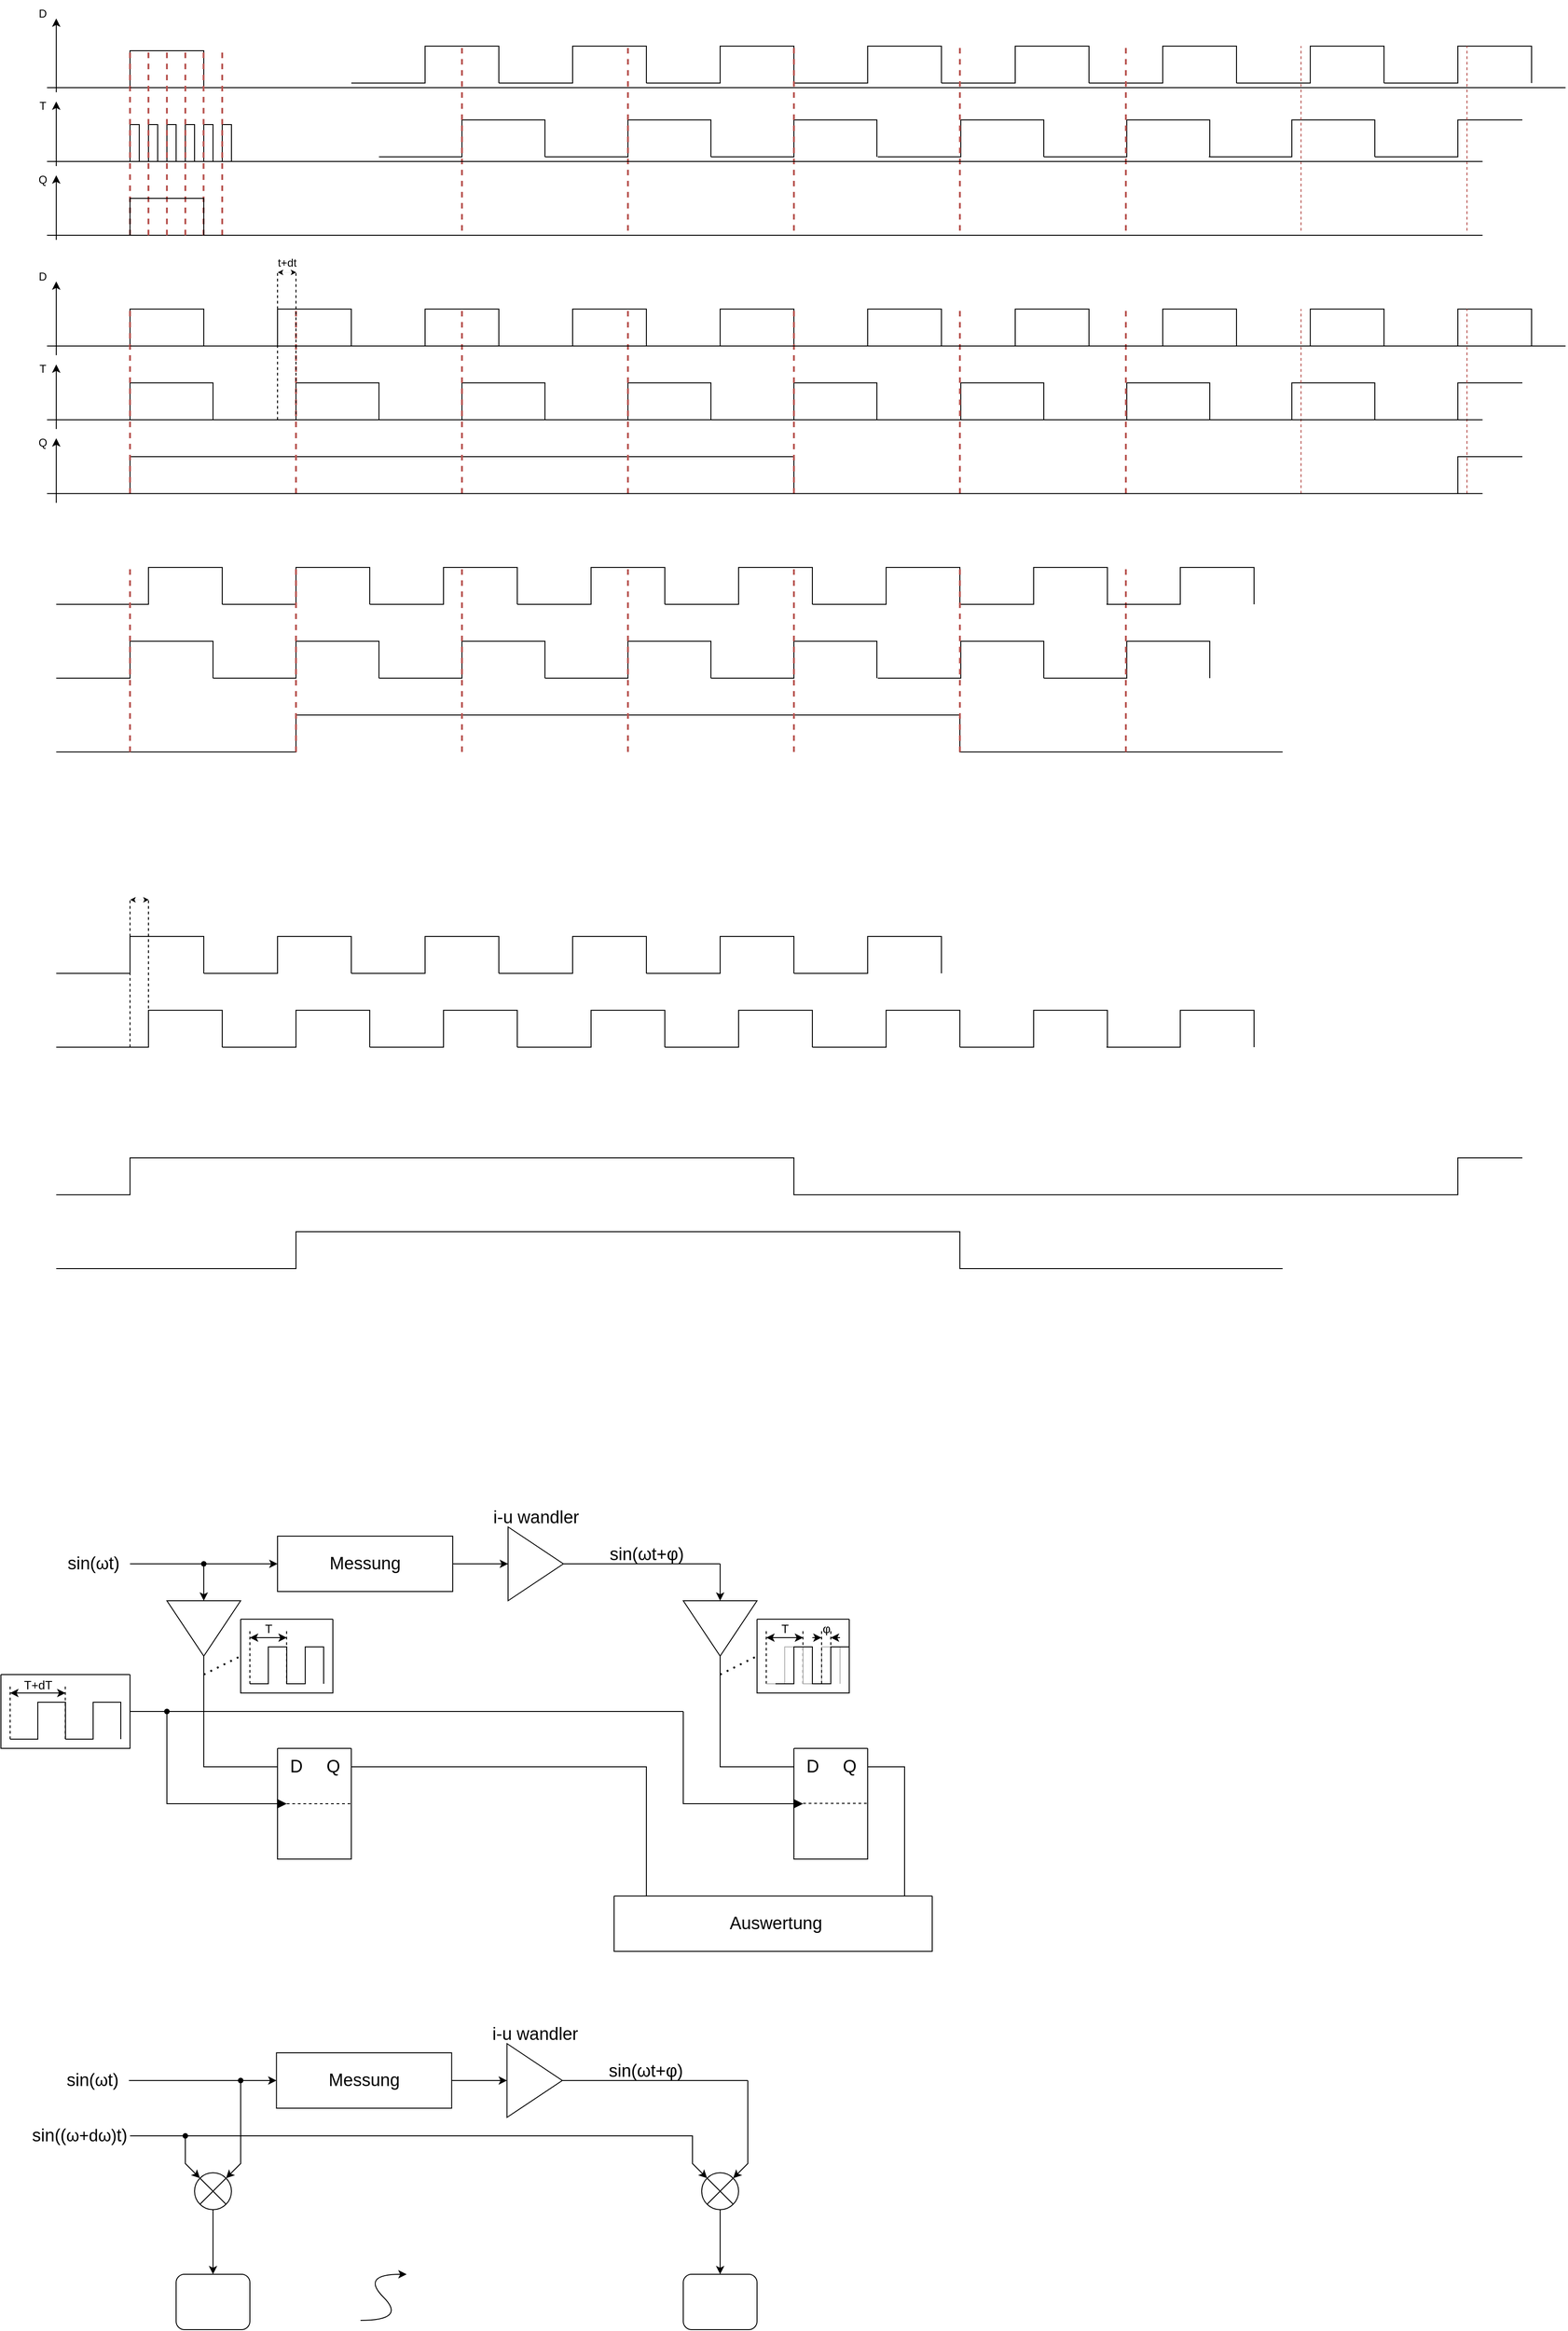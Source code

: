 <mxfile version="20.8.10" type="github">
  <diagram id="WDzS4ZiVjdlWBc4Naw3w" name="Seite-1">
    <mxGraphModel dx="530" dy="1399" grid="1" gridSize="10" guides="1" tooltips="1" connect="1" arrows="1" fold="1" page="1" pageScale="1" pageWidth="827" pageHeight="1169" math="0" shadow="0">
      <root>
        <mxCell id="0" />
        <mxCell id="1" parent="0" />
        <mxCell id="kdA-taJ_aWkf9tYC6nDx-21" value="" style="endArrow=none;html=1;rounded=0;" parent="1" edge="1">
          <mxGeometry width="50" height="50" relative="1" as="geometry">
            <mxPoint x="150" y="200" as="sourcePoint" />
            <mxPoint x="320" y="200" as="targetPoint" />
            <Array as="points">
              <mxPoint x="240" y="200" />
              <mxPoint x="240" y="160" />
              <mxPoint x="320" y="160" />
            </Array>
          </mxGeometry>
        </mxCell>
        <mxCell id="kdA-taJ_aWkf9tYC6nDx-22" value="" style="endArrow=none;html=1;rounded=0;" parent="1" edge="1">
          <mxGeometry width="50" height="50" relative="1" as="geometry">
            <mxPoint x="320" y="200" as="sourcePoint" />
            <mxPoint x="480" y="200" as="targetPoint" />
            <Array as="points">
              <mxPoint x="400" y="200" />
              <mxPoint x="400" y="160" />
              <mxPoint x="480" y="160" />
            </Array>
          </mxGeometry>
        </mxCell>
        <mxCell id="kdA-taJ_aWkf9tYC6nDx-23" value="" style="endArrow=none;html=1;rounded=0;" parent="1" edge="1">
          <mxGeometry width="50" height="50" relative="1" as="geometry">
            <mxPoint x="480" y="200" as="sourcePoint" />
            <mxPoint x="640" y="200" as="targetPoint" />
            <Array as="points">
              <mxPoint x="560" y="200" />
              <mxPoint x="560" y="160" />
              <mxPoint x="640" y="160" />
            </Array>
          </mxGeometry>
        </mxCell>
        <mxCell id="kdA-taJ_aWkf9tYC6nDx-24" value="" style="endArrow=none;html=1;rounded=0;" parent="1" edge="1">
          <mxGeometry width="50" height="50" relative="1" as="geometry">
            <mxPoint x="640" y="200" as="sourcePoint" />
            <mxPoint x="800" y="200" as="targetPoint" />
            <Array as="points">
              <mxPoint x="720" y="200" />
              <mxPoint x="720" y="160" />
              <mxPoint x="800" y="160" />
            </Array>
          </mxGeometry>
        </mxCell>
        <mxCell id="kdA-taJ_aWkf9tYC6nDx-25" value="" style="endArrow=none;html=1;rounded=0;" parent="1" edge="1">
          <mxGeometry width="50" height="50" relative="1" as="geometry">
            <mxPoint x="800" y="200" as="sourcePoint" />
            <mxPoint x="960" y="200" as="targetPoint" />
            <Array as="points">
              <mxPoint x="880" y="200" />
              <mxPoint x="880" y="160" />
              <mxPoint x="960" y="160" />
            </Array>
          </mxGeometry>
        </mxCell>
        <mxCell id="kdA-taJ_aWkf9tYC6nDx-31" value="" style="endArrow=none;html=1;rounded=0;" parent="1" edge="1">
          <mxGeometry width="50" height="50" relative="1" as="geometry">
            <mxPoint x="150" y="280" as="sourcePoint" />
            <mxPoint x="330" y="280" as="targetPoint" />
            <Array as="points">
              <mxPoint x="240" y="280" />
              <mxPoint x="240" y="240" />
              <mxPoint x="330" y="240" />
            </Array>
          </mxGeometry>
        </mxCell>
        <mxCell id="kdA-taJ_aWkf9tYC6nDx-32" value="" style="endArrow=none;html=1;rounded=0;" parent="1" edge="1">
          <mxGeometry width="50" height="50" relative="1" as="geometry">
            <mxPoint x="330" y="280" as="sourcePoint" />
            <mxPoint x="510" y="280" as="targetPoint" />
            <Array as="points">
              <mxPoint x="420" y="280" />
              <mxPoint x="420" y="240" />
              <mxPoint x="510" y="240" />
            </Array>
          </mxGeometry>
        </mxCell>
        <mxCell id="kdA-taJ_aWkf9tYC6nDx-33" value="" style="endArrow=none;html=1;rounded=0;" parent="1" edge="1">
          <mxGeometry width="50" height="50" relative="1" as="geometry">
            <mxPoint x="510" y="280" as="sourcePoint" />
            <mxPoint x="690" y="280" as="targetPoint" />
            <Array as="points">
              <mxPoint x="600" y="280" />
              <mxPoint x="600" y="240" />
              <mxPoint x="690" y="240" />
            </Array>
          </mxGeometry>
        </mxCell>
        <mxCell id="kdA-taJ_aWkf9tYC6nDx-34" value="" style="endArrow=none;html=1;rounded=0;" parent="1" edge="1">
          <mxGeometry width="50" height="50" relative="1" as="geometry">
            <mxPoint x="690" y="280" as="sourcePoint" />
            <mxPoint x="870" y="280" as="targetPoint" />
            <Array as="points">
              <mxPoint x="780" y="280" />
              <mxPoint x="780" y="240" />
              <mxPoint x="870" y="240" />
            </Array>
          </mxGeometry>
        </mxCell>
        <mxCell id="kdA-taJ_aWkf9tYC6nDx-35" value="" style="endArrow=none;html=1;rounded=0;" parent="1" edge="1">
          <mxGeometry width="50" height="50" relative="1" as="geometry">
            <mxPoint x="870" y="280" as="sourcePoint" />
            <mxPoint x="1050" y="280" as="targetPoint" />
            <Array as="points">
              <mxPoint x="960" y="280" />
              <mxPoint x="960" y="240" />
              <mxPoint x="1050" y="240" />
            </Array>
          </mxGeometry>
        </mxCell>
        <mxCell id="kdA-taJ_aWkf9tYC6nDx-36" value="" style="endArrow=none;html=1;rounded=0;" parent="1" edge="1">
          <mxGeometry width="50" height="50" relative="1" as="geometry">
            <mxPoint x="960" y="200" as="sourcePoint" />
            <mxPoint x="1120" y="200" as="targetPoint" />
            <Array as="points">
              <mxPoint x="1040" y="200" />
              <mxPoint x="1040" y="160" />
              <mxPoint x="1120" y="160" />
            </Array>
          </mxGeometry>
        </mxCell>
        <mxCell id="kdA-taJ_aWkf9tYC6nDx-37" value="" style="endArrow=none;html=1;rounded=0;" parent="1" edge="1">
          <mxGeometry width="50" height="50" relative="1" as="geometry">
            <mxPoint x="1120" y="200" as="sourcePoint" />
            <mxPoint x="1280" y="200" as="targetPoint" />
            <Array as="points">
              <mxPoint x="1200" y="200" />
              <mxPoint x="1200" y="160" />
              <mxPoint x="1280" y="160" />
            </Array>
          </mxGeometry>
        </mxCell>
        <mxCell id="kdA-taJ_aWkf9tYC6nDx-38" value="" style="endArrow=none;html=1;rounded=0;" parent="1" edge="1">
          <mxGeometry width="50" height="50" relative="1" as="geometry">
            <mxPoint x="1280" y="200" as="sourcePoint" />
            <mxPoint x="1440" y="200" as="targetPoint" />
            <Array as="points">
              <mxPoint x="1360" y="200" />
              <mxPoint x="1360" y="160" />
              <mxPoint x="1440" y="160" />
            </Array>
          </mxGeometry>
        </mxCell>
        <mxCell id="kdA-taJ_aWkf9tYC6nDx-39" value="" style="endArrow=none;html=1;rounded=0;" parent="1" edge="1">
          <mxGeometry width="50" height="50" relative="1" as="geometry">
            <mxPoint x="1440" y="200" as="sourcePoint" />
            <mxPoint x="1600" y="200" as="targetPoint" />
            <Array as="points">
              <mxPoint x="1520" y="200" />
              <mxPoint x="1520" y="160" />
              <mxPoint x="1600" y="160" />
            </Array>
          </mxGeometry>
        </mxCell>
        <mxCell id="kdA-taJ_aWkf9tYC6nDx-44" value="" style="endArrow=none;html=1;rounded=0;" parent="1" edge="1">
          <mxGeometry width="50" height="50" relative="1" as="geometry">
            <mxPoint x="1051" y="280" as="sourcePoint" />
            <mxPoint x="1231" y="280" as="targetPoint" />
            <Array as="points">
              <mxPoint x="1141" y="280" />
              <mxPoint x="1141" y="240" />
              <mxPoint x="1231" y="240" />
            </Array>
          </mxGeometry>
        </mxCell>
        <mxCell id="kdA-taJ_aWkf9tYC6nDx-45" value="" style="endArrow=none;html=1;rounded=0;" parent="1" edge="1">
          <mxGeometry width="50" height="50" relative="1" as="geometry">
            <mxPoint x="1231" y="280" as="sourcePoint" />
            <mxPoint x="1411" y="280" as="targetPoint" />
            <Array as="points">
              <mxPoint x="1321" y="280" />
              <mxPoint x="1321" y="240" />
              <mxPoint x="1411" y="240" />
            </Array>
          </mxGeometry>
        </mxCell>
        <mxCell id="kdA-taJ_aWkf9tYC6nDx-46" value="" style="endArrow=none;html=1;rounded=0;" parent="1" edge="1">
          <mxGeometry width="50" height="50" relative="1" as="geometry">
            <mxPoint x="1410" y="280" as="sourcePoint" />
            <mxPoint x="1590" y="280" as="targetPoint" />
            <Array as="points">
              <mxPoint x="1500" y="280" />
              <mxPoint x="1500" y="240" />
              <mxPoint x="1590" y="240" />
            </Array>
          </mxGeometry>
        </mxCell>
        <mxCell id="kdA-taJ_aWkf9tYC6nDx-47" value="" style="endArrow=none;html=1;rounded=0;" parent="1" edge="1">
          <mxGeometry width="50" height="50" relative="1" as="geometry">
            <mxPoint x="150" y="360" as="sourcePoint" />
            <mxPoint x="1750" y="320" as="targetPoint" />
            <Array as="points">
              <mxPoint x="240" y="360" />
              <mxPoint x="240" y="320" />
              <mxPoint x="960" y="320" />
              <mxPoint x="960" y="360" />
              <mxPoint x="1680" y="360" />
              <mxPoint x="1680" y="320" />
            </Array>
          </mxGeometry>
        </mxCell>
        <mxCell id="kdA-taJ_aWkf9tYC6nDx-48" value="" style="endArrow=none;dashed=1;html=1;rounded=0;fillColor=#f8cecc;strokeColor=#b85450;strokeWidth=2;" parent="1" edge="1">
          <mxGeometry width="50" height="50" relative="1" as="geometry">
            <mxPoint x="240" y="360" as="sourcePoint" />
            <mxPoint x="240" y="160" as="targetPoint" />
          </mxGeometry>
        </mxCell>
        <mxCell id="kdA-taJ_aWkf9tYC6nDx-49" value="" style="endArrow=none;html=1;rounded=0;" parent="1" edge="1">
          <mxGeometry width="50" height="50" relative="1" as="geometry">
            <mxPoint x="1600" y="200" as="sourcePoint" />
            <mxPoint x="1760" y="200" as="targetPoint" />
            <Array as="points">
              <mxPoint x="1680" y="200" />
              <mxPoint x="1680" y="160" />
              <mxPoint x="1760" y="160" />
            </Array>
          </mxGeometry>
        </mxCell>
        <mxCell id="kdA-taJ_aWkf9tYC6nDx-50" value="" style="endArrow=none;html=1;rounded=0;" parent="1" edge="1">
          <mxGeometry width="50" height="50" relative="1" as="geometry">
            <mxPoint x="1590" y="280" as="sourcePoint" />
            <mxPoint x="1750" y="240" as="targetPoint" />
            <Array as="points">
              <mxPoint x="1680" y="280" />
              <mxPoint x="1680" y="240" />
              <mxPoint x="1720" y="240" />
            </Array>
          </mxGeometry>
        </mxCell>
        <mxCell id="kdA-taJ_aWkf9tYC6nDx-51" value="" style="endArrow=none;dashed=1;html=1;rounded=0;fillColor=#f8cecc;strokeColor=#b85450;strokeWidth=2;" parent="1" edge="1">
          <mxGeometry width="50" height="50" relative="1" as="geometry">
            <mxPoint x="420" y="360" as="sourcePoint" />
            <mxPoint x="420" y="160" as="targetPoint" />
          </mxGeometry>
        </mxCell>
        <mxCell id="kdA-taJ_aWkf9tYC6nDx-52" value="" style="endArrow=none;dashed=1;html=1;rounded=0;fillColor=#f8cecc;strokeColor=#b85450;strokeWidth=2;" parent="1" edge="1">
          <mxGeometry width="50" height="50" relative="1" as="geometry">
            <mxPoint x="600" y="360" as="sourcePoint" />
            <mxPoint x="600" y="160" as="targetPoint" />
          </mxGeometry>
        </mxCell>
        <mxCell id="kdA-taJ_aWkf9tYC6nDx-53" value="" style="endArrow=none;dashed=1;html=1;rounded=0;fillColor=#f8cecc;strokeColor=#b85450;strokeWidth=2;" parent="1" edge="1">
          <mxGeometry width="50" height="50" relative="1" as="geometry">
            <mxPoint x="780" y="360" as="sourcePoint" />
            <mxPoint x="780" y="160" as="targetPoint" />
          </mxGeometry>
        </mxCell>
        <mxCell id="kdA-taJ_aWkf9tYC6nDx-54" value="" style="endArrow=none;dashed=1;html=1;rounded=0;fillColor=#f8cecc;strokeColor=#b85450;strokeWidth=2;" parent="1" edge="1">
          <mxGeometry width="50" height="50" relative="1" as="geometry">
            <mxPoint x="960" y="360" as="sourcePoint" />
            <mxPoint x="960" y="160" as="targetPoint" />
          </mxGeometry>
        </mxCell>
        <mxCell id="gFEzy7Q-jeZhdHL1lZaV-1" value="" style="endArrow=classic;startArrow=classic;html=1;rounded=0;strokeWidth=0;fontStyle=1" parent="1" edge="1">
          <mxGeometry width="50" height="50" relative="1" as="geometry">
            <mxPoint x="400" y="120" as="sourcePoint" />
            <mxPoint x="420" y="120" as="targetPoint" />
            <Array as="points">
              <mxPoint x="404" y="120" />
            </Array>
          </mxGeometry>
        </mxCell>
        <mxCell id="gFEzy7Q-jeZhdHL1lZaV-6" value="" style="endArrow=none;dashed=1;html=1;rounded=0;strokeWidth=1;" parent="1" edge="1">
          <mxGeometry width="50" height="50" relative="1" as="geometry">
            <mxPoint x="400" y="280" as="sourcePoint" />
            <mxPoint x="400" y="120" as="targetPoint" />
          </mxGeometry>
        </mxCell>
        <mxCell id="gFEzy7Q-jeZhdHL1lZaV-7" value="" style="endArrow=none;dashed=1;html=1;rounded=0;strokeWidth=1;" parent="1" edge="1">
          <mxGeometry width="50" height="50" relative="1" as="geometry">
            <mxPoint x="420" y="280" as="sourcePoint" />
            <mxPoint x="420" y="120" as="targetPoint" />
          </mxGeometry>
        </mxCell>
        <mxCell id="gFEzy7Q-jeZhdHL1lZaV-8" value="" style="endArrow=none;html=1;rounded=0;" parent="1" edge="1">
          <mxGeometry width="50" height="50" relative="1" as="geometry">
            <mxPoint x="160" y="480" as="sourcePoint" />
            <mxPoint x="340" y="480" as="targetPoint" />
            <Array as="points">
              <mxPoint x="260" y="480" />
              <mxPoint x="260" y="440" />
              <mxPoint x="340" y="440" />
            </Array>
          </mxGeometry>
        </mxCell>
        <mxCell id="gFEzy7Q-jeZhdHL1lZaV-9" value="" style="endArrow=none;dashed=1;html=1;rounded=0;fillColor=#f8cecc;strokeColor=#b85450;strokeWidth=2;" parent="1" edge="1">
          <mxGeometry width="50" height="50" relative="1" as="geometry">
            <mxPoint x="1140" y="360" as="sourcePoint" />
            <mxPoint x="1140" y="160" as="targetPoint" />
          </mxGeometry>
        </mxCell>
        <mxCell id="gFEzy7Q-jeZhdHL1lZaV-10" value="" style="endArrow=none;dashed=1;html=1;rounded=0;fillColor=#f8cecc;strokeColor=#b85450;strokeWidth=2;" parent="1" edge="1">
          <mxGeometry width="50" height="50" relative="1" as="geometry">
            <mxPoint x="1320" y="360" as="sourcePoint" />
            <mxPoint x="1320" y="160" as="targetPoint" />
          </mxGeometry>
        </mxCell>
        <mxCell id="gFEzy7Q-jeZhdHL1lZaV-11" value="" style="endArrow=none;dashed=1;html=1;rounded=0;fillColor=#f8cecc;strokeColor=#b85450;" parent="1" edge="1">
          <mxGeometry width="50" height="50" relative="1" as="geometry">
            <mxPoint x="1510" y="360" as="sourcePoint" />
            <mxPoint x="1510" y="160" as="targetPoint" />
          </mxGeometry>
        </mxCell>
        <mxCell id="gFEzy7Q-jeZhdHL1lZaV-12" value="" style="endArrow=none;dashed=1;html=1;rounded=0;fillColor=#f8cecc;strokeColor=#b85450;" parent="1" edge="1">
          <mxGeometry width="50" height="50" relative="1" as="geometry">
            <mxPoint x="1690" y="360" as="sourcePoint" />
            <mxPoint x="1690" y="160" as="targetPoint" />
          </mxGeometry>
        </mxCell>
        <mxCell id="gFEzy7Q-jeZhdHL1lZaV-13" value="" style="endArrow=none;html=1;rounded=0;" parent="1" edge="1">
          <mxGeometry width="50" height="50" relative="1" as="geometry">
            <mxPoint x="340" y="480" as="sourcePoint" />
            <mxPoint x="500" y="480" as="targetPoint" />
            <Array as="points">
              <mxPoint x="420" y="480" />
              <mxPoint x="420" y="440" />
              <mxPoint x="500" y="440" />
            </Array>
          </mxGeometry>
        </mxCell>
        <mxCell id="gFEzy7Q-jeZhdHL1lZaV-14" value="" style="endArrow=none;html=1;rounded=0;" parent="1" edge="1">
          <mxGeometry width="50" height="50" relative="1" as="geometry">
            <mxPoint x="500" y="480" as="sourcePoint" />
            <mxPoint x="660" y="480" as="targetPoint" />
            <Array as="points">
              <mxPoint x="580" y="480" />
              <mxPoint x="580" y="440" />
              <mxPoint x="660" y="440" />
            </Array>
          </mxGeometry>
        </mxCell>
        <mxCell id="gFEzy7Q-jeZhdHL1lZaV-15" value="" style="endArrow=none;html=1;rounded=0;" parent="1" edge="1">
          <mxGeometry width="50" height="50" relative="1" as="geometry">
            <mxPoint x="660" y="480" as="sourcePoint" />
            <mxPoint x="820" y="480" as="targetPoint" />
            <Array as="points">
              <mxPoint x="740" y="480" />
              <mxPoint x="740" y="440" />
              <mxPoint x="820" y="440" />
            </Array>
          </mxGeometry>
        </mxCell>
        <mxCell id="gFEzy7Q-jeZhdHL1lZaV-16" value="" style="endArrow=none;html=1;rounded=0;" parent="1" edge="1">
          <mxGeometry width="50" height="50" relative="1" as="geometry">
            <mxPoint x="820" y="480" as="sourcePoint" />
            <mxPoint x="980" y="480" as="targetPoint" />
            <Array as="points">
              <mxPoint x="900" y="480" />
              <mxPoint x="900" y="440" />
              <mxPoint x="980" y="440" />
            </Array>
          </mxGeometry>
        </mxCell>
        <mxCell id="gFEzy7Q-jeZhdHL1lZaV-17" value="" style="endArrow=none;html=1;rounded=0;" parent="1" edge="1">
          <mxGeometry width="50" height="50" relative="1" as="geometry">
            <mxPoint x="980" y="480" as="sourcePoint" />
            <mxPoint x="1140" y="480" as="targetPoint" />
            <Array as="points">
              <mxPoint x="1060" y="480" />
              <mxPoint x="1060" y="440" />
              <mxPoint x="1140" y="440" />
            </Array>
          </mxGeometry>
        </mxCell>
        <mxCell id="gFEzy7Q-jeZhdHL1lZaV-18" value="" style="endArrow=none;html=1;rounded=0;" parent="1" edge="1">
          <mxGeometry width="50" height="50" relative="1" as="geometry">
            <mxPoint x="160" y="560" as="sourcePoint" />
            <mxPoint x="330" y="560" as="targetPoint" />
            <Array as="points">
              <mxPoint x="240" y="560" />
              <mxPoint x="240" y="520" />
              <mxPoint x="330" y="520" />
            </Array>
          </mxGeometry>
        </mxCell>
        <mxCell id="gFEzy7Q-jeZhdHL1lZaV-19" value="" style="endArrow=none;html=1;rounded=0;" parent="1" edge="1">
          <mxGeometry width="50" height="50" relative="1" as="geometry">
            <mxPoint x="330" y="560" as="sourcePoint" />
            <mxPoint x="510" y="560" as="targetPoint" />
            <Array as="points">
              <mxPoint x="420" y="560" />
              <mxPoint x="420" y="520" />
              <mxPoint x="510" y="520" />
            </Array>
          </mxGeometry>
        </mxCell>
        <mxCell id="gFEzy7Q-jeZhdHL1lZaV-20" value="" style="endArrow=none;html=1;rounded=0;" parent="1" edge="1">
          <mxGeometry width="50" height="50" relative="1" as="geometry">
            <mxPoint x="510" y="560" as="sourcePoint" />
            <mxPoint x="690" y="560" as="targetPoint" />
            <Array as="points">
              <mxPoint x="600" y="560" />
              <mxPoint x="600" y="520" />
              <mxPoint x="690" y="520" />
            </Array>
          </mxGeometry>
        </mxCell>
        <mxCell id="gFEzy7Q-jeZhdHL1lZaV-21" value="" style="endArrow=none;html=1;rounded=0;" parent="1" edge="1">
          <mxGeometry width="50" height="50" relative="1" as="geometry">
            <mxPoint x="690" y="560" as="sourcePoint" />
            <mxPoint x="870" y="560" as="targetPoint" />
            <Array as="points">
              <mxPoint x="780" y="560" />
              <mxPoint x="780" y="520" />
              <mxPoint x="870" y="520" />
            </Array>
          </mxGeometry>
        </mxCell>
        <mxCell id="gFEzy7Q-jeZhdHL1lZaV-22" value="" style="endArrow=none;html=1;rounded=0;" parent="1" edge="1">
          <mxGeometry width="50" height="50" relative="1" as="geometry">
            <mxPoint x="870" y="560" as="sourcePoint" />
            <mxPoint x="1050" y="560" as="targetPoint" />
            <Array as="points">
              <mxPoint x="960" y="560" />
              <mxPoint x="960" y="520" />
              <mxPoint x="1050" y="520" />
            </Array>
          </mxGeometry>
        </mxCell>
        <mxCell id="gFEzy7Q-jeZhdHL1lZaV-23" value="" style="endArrow=none;html=1;rounded=0;" parent="1" edge="1">
          <mxGeometry width="50" height="50" relative="1" as="geometry">
            <mxPoint x="1051" y="560" as="sourcePoint" />
            <mxPoint x="1231" y="560" as="targetPoint" />
            <Array as="points">
              <mxPoint x="1141" y="560" />
              <mxPoint x="1141" y="520" />
              <mxPoint x="1231" y="520" />
            </Array>
          </mxGeometry>
        </mxCell>
        <mxCell id="gFEzy7Q-jeZhdHL1lZaV-24" value="" style="endArrow=none;html=1;rounded=0;" parent="1" edge="1">
          <mxGeometry width="50" height="50" relative="1" as="geometry">
            <mxPoint x="1140" y="480" as="sourcePoint" />
            <mxPoint x="1300" y="480" as="targetPoint" />
            <Array as="points">
              <mxPoint x="1220" y="480" />
              <mxPoint x="1220" y="440" />
              <mxPoint x="1300" y="440" />
            </Array>
          </mxGeometry>
        </mxCell>
        <mxCell id="gFEzy7Q-jeZhdHL1lZaV-25" value="" style="endArrow=none;html=1;rounded=0;" parent="1" edge="1">
          <mxGeometry width="50" height="50" relative="1" as="geometry">
            <mxPoint x="1231" y="560" as="sourcePoint" />
            <mxPoint x="1411" y="560" as="targetPoint" />
            <Array as="points">
              <mxPoint x="1321" y="560" />
              <mxPoint x="1321" y="520" />
              <mxPoint x="1411" y="520" />
            </Array>
          </mxGeometry>
        </mxCell>
        <mxCell id="gFEzy7Q-jeZhdHL1lZaV-26" value="" style="endArrow=none;html=1;rounded=0;strokeWidth=1;" parent="1" edge="1">
          <mxGeometry width="50" height="50" relative="1" as="geometry">
            <mxPoint x="160" y="640" as="sourcePoint" />
            <mxPoint x="1490" y="640" as="targetPoint" />
            <Array as="points">
              <mxPoint x="240" y="640" />
              <mxPoint x="420" y="640" />
              <mxPoint x="420" y="600" />
              <mxPoint x="1140" y="600" />
              <mxPoint x="1140" y="640" />
            </Array>
          </mxGeometry>
        </mxCell>
        <mxCell id="gFEzy7Q-jeZhdHL1lZaV-27" value="" style="endArrow=none;dashed=1;html=1;rounded=0;fillColor=#f8cecc;strokeColor=#b85450;strokeWidth=2;" parent="1" edge="1">
          <mxGeometry width="50" height="50" relative="1" as="geometry">
            <mxPoint x="240" y="640" as="sourcePoint" />
            <mxPoint x="240" y="440" as="targetPoint" />
          </mxGeometry>
        </mxCell>
        <mxCell id="gFEzy7Q-jeZhdHL1lZaV-28" value="" style="endArrow=none;dashed=1;html=1;rounded=0;fillColor=#f8cecc;strokeColor=#b85450;strokeWidth=2;" parent="1" edge="1">
          <mxGeometry width="50" height="50" relative="1" as="geometry">
            <mxPoint x="420" y="640" as="sourcePoint" />
            <mxPoint x="420" y="440" as="targetPoint" />
          </mxGeometry>
        </mxCell>
        <mxCell id="gFEzy7Q-jeZhdHL1lZaV-29" value="" style="endArrow=none;dashed=1;html=1;rounded=0;fillColor=#f8cecc;strokeColor=#b85450;strokeWidth=2;" parent="1" edge="1">
          <mxGeometry width="50" height="50" relative="1" as="geometry">
            <mxPoint x="600" y="640" as="sourcePoint" />
            <mxPoint x="600" y="440" as="targetPoint" />
          </mxGeometry>
        </mxCell>
        <mxCell id="gFEzy7Q-jeZhdHL1lZaV-30" value="" style="endArrow=none;dashed=1;html=1;rounded=0;fillColor=#f8cecc;strokeColor=#b85450;strokeWidth=2;" parent="1" edge="1">
          <mxGeometry width="50" height="50" relative="1" as="geometry">
            <mxPoint x="780" y="640" as="sourcePoint" />
            <mxPoint x="780" y="440" as="targetPoint" />
          </mxGeometry>
        </mxCell>
        <mxCell id="gFEzy7Q-jeZhdHL1lZaV-31" value="" style="endArrow=none;dashed=1;html=1;rounded=0;fillColor=#f8cecc;strokeColor=#b85450;strokeWidth=2;" parent="1" edge="1">
          <mxGeometry width="50" height="50" relative="1" as="geometry">
            <mxPoint x="960" y="640" as="sourcePoint" />
            <mxPoint x="960" y="440" as="targetPoint" />
          </mxGeometry>
        </mxCell>
        <mxCell id="gFEzy7Q-jeZhdHL1lZaV-32" value="" style="endArrow=none;dashed=1;html=1;rounded=0;fillColor=#f8cecc;strokeColor=#b85450;strokeWidth=2;" parent="1" edge="1">
          <mxGeometry width="50" height="50" relative="1" as="geometry">
            <mxPoint x="1140" y="640" as="sourcePoint" />
            <mxPoint x="1140" y="440" as="targetPoint" />
          </mxGeometry>
        </mxCell>
        <mxCell id="gFEzy7Q-jeZhdHL1lZaV-33" value="" style="endArrow=none;dashed=1;html=1;rounded=0;fillColor=#f8cecc;strokeColor=#b85450;strokeWidth=2;" parent="1" edge="1">
          <mxGeometry width="50" height="50" relative="1" as="geometry">
            <mxPoint x="1320" y="640" as="sourcePoint" />
            <mxPoint x="1320" y="440" as="targetPoint" />
          </mxGeometry>
        </mxCell>
        <mxCell id="gFEzy7Q-jeZhdHL1lZaV-34" value="" style="endArrow=none;html=1;rounded=0;" parent="1" edge="1">
          <mxGeometry width="50" height="50" relative="1" as="geometry">
            <mxPoint x="1299" y="480" as="sourcePoint" />
            <mxPoint x="1459" y="480" as="targetPoint" />
            <Array as="points">
              <mxPoint x="1379" y="480" />
              <mxPoint x="1379" y="440" />
              <mxPoint x="1459" y="440" />
            </Array>
          </mxGeometry>
        </mxCell>
        <mxCell id="gFEzy7Q-jeZhdHL1lZaV-36" value="" style="endArrow=none;html=1;rounded=0;" parent="1" edge="1">
          <mxGeometry width="50" height="50" relative="1" as="geometry">
            <mxPoint x="160" y="880" as="sourcePoint" />
            <mxPoint x="320" y="880" as="targetPoint" />
            <Array as="points">
              <mxPoint x="240" y="880" />
              <mxPoint x="240" y="840" />
              <mxPoint x="320" y="840" />
            </Array>
          </mxGeometry>
        </mxCell>
        <mxCell id="gFEzy7Q-jeZhdHL1lZaV-37" value="" style="endArrow=none;html=1;rounded=0;" parent="1" edge="1">
          <mxGeometry width="50" height="50" relative="1" as="geometry">
            <mxPoint x="320" y="880" as="sourcePoint" />
            <mxPoint x="480" y="880" as="targetPoint" />
            <Array as="points">
              <mxPoint x="400" y="880" />
              <mxPoint x="400" y="840" />
              <mxPoint x="480" y="840" />
            </Array>
          </mxGeometry>
        </mxCell>
        <mxCell id="gFEzy7Q-jeZhdHL1lZaV-38" value="" style="endArrow=none;html=1;rounded=0;" parent="1" edge="1">
          <mxGeometry width="50" height="50" relative="1" as="geometry">
            <mxPoint x="480" y="880" as="sourcePoint" />
            <mxPoint x="640" y="880" as="targetPoint" />
            <Array as="points">
              <mxPoint x="560" y="880" />
              <mxPoint x="560" y="840" />
              <mxPoint x="640" y="840" />
            </Array>
          </mxGeometry>
        </mxCell>
        <mxCell id="gFEzy7Q-jeZhdHL1lZaV-43" value="" style="endArrow=none;html=1;rounded=0;" parent="1" edge="1">
          <mxGeometry width="50" height="50" relative="1" as="geometry">
            <mxPoint x="640" y="880" as="sourcePoint" />
            <mxPoint x="800" y="880" as="targetPoint" />
            <Array as="points">
              <mxPoint x="720" y="880" />
              <mxPoint x="720" y="840" />
              <mxPoint x="800" y="840" />
            </Array>
          </mxGeometry>
        </mxCell>
        <mxCell id="gFEzy7Q-jeZhdHL1lZaV-44" value="" style="endArrow=none;html=1;rounded=0;" parent="1" edge="1">
          <mxGeometry width="50" height="50" relative="1" as="geometry">
            <mxPoint x="800" y="880" as="sourcePoint" />
            <mxPoint x="960" y="880" as="targetPoint" />
            <Array as="points">
              <mxPoint x="880" y="880" />
              <mxPoint x="880" y="840" />
              <mxPoint x="960" y="840" />
            </Array>
          </mxGeometry>
        </mxCell>
        <mxCell id="gFEzy7Q-jeZhdHL1lZaV-45" value="" style="endArrow=none;html=1;rounded=0;" parent="1" edge="1">
          <mxGeometry width="50" height="50" relative="1" as="geometry">
            <mxPoint x="960" y="880" as="sourcePoint" />
            <mxPoint x="1120" y="880" as="targetPoint" />
            <Array as="points">
              <mxPoint x="1040" y="880" />
              <mxPoint x="1040" y="840" />
              <mxPoint x="1120" y="840" />
            </Array>
          </mxGeometry>
        </mxCell>
        <mxCell id="gFEzy7Q-jeZhdHL1lZaV-49" value="" style="endArrow=none;html=1;rounded=0;" parent="1" edge="1">
          <mxGeometry width="50" height="50" relative="1" as="geometry">
            <mxPoint x="160" y="960" as="sourcePoint" />
            <mxPoint x="340" y="960" as="targetPoint" />
            <Array as="points">
              <mxPoint x="260" y="960" />
              <mxPoint x="260" y="920" />
              <mxPoint x="340" y="920" />
            </Array>
          </mxGeometry>
        </mxCell>
        <mxCell id="gFEzy7Q-jeZhdHL1lZaV-50" value="" style="endArrow=none;html=1;rounded=0;" parent="1" edge="1">
          <mxGeometry width="50" height="50" relative="1" as="geometry">
            <mxPoint x="340" y="960" as="sourcePoint" />
            <mxPoint x="500" y="960" as="targetPoint" />
            <Array as="points">
              <mxPoint x="420" y="960" />
              <mxPoint x="420" y="920" />
              <mxPoint x="500" y="920" />
            </Array>
          </mxGeometry>
        </mxCell>
        <mxCell id="gFEzy7Q-jeZhdHL1lZaV-51" value="" style="endArrow=none;html=1;rounded=0;" parent="1" edge="1">
          <mxGeometry width="50" height="50" relative="1" as="geometry">
            <mxPoint x="500" y="960" as="sourcePoint" />
            <mxPoint x="660" y="960" as="targetPoint" />
            <Array as="points">
              <mxPoint x="580" y="960" />
              <mxPoint x="580" y="920" />
              <mxPoint x="660" y="920" />
            </Array>
          </mxGeometry>
        </mxCell>
        <mxCell id="gFEzy7Q-jeZhdHL1lZaV-52" value="" style="endArrow=none;html=1;rounded=0;" parent="1" edge="1">
          <mxGeometry width="50" height="50" relative="1" as="geometry">
            <mxPoint x="660" y="960" as="sourcePoint" />
            <mxPoint x="820" y="960" as="targetPoint" />
            <Array as="points">
              <mxPoint x="740" y="960" />
              <mxPoint x="740" y="920" />
              <mxPoint x="820" y="920" />
            </Array>
          </mxGeometry>
        </mxCell>
        <mxCell id="gFEzy7Q-jeZhdHL1lZaV-53" value="" style="endArrow=none;html=1;rounded=0;" parent="1" edge="1">
          <mxGeometry width="50" height="50" relative="1" as="geometry">
            <mxPoint x="820" y="960" as="sourcePoint" />
            <mxPoint x="980" y="960" as="targetPoint" />
            <Array as="points">
              <mxPoint x="900" y="960" />
              <mxPoint x="900" y="920" />
              <mxPoint x="980" y="920" />
            </Array>
          </mxGeometry>
        </mxCell>
        <mxCell id="gFEzy7Q-jeZhdHL1lZaV-54" value="" style="endArrow=none;html=1;rounded=0;" parent="1" edge="1">
          <mxGeometry width="50" height="50" relative="1" as="geometry">
            <mxPoint x="980" y="960" as="sourcePoint" />
            <mxPoint x="1140" y="960" as="targetPoint" />
            <Array as="points">
              <mxPoint x="1060" y="960" />
              <mxPoint x="1060" y="920" />
              <mxPoint x="1140" y="920" />
            </Array>
          </mxGeometry>
        </mxCell>
        <mxCell id="gFEzy7Q-jeZhdHL1lZaV-55" value="" style="endArrow=none;html=1;rounded=0;" parent="1" edge="1">
          <mxGeometry width="50" height="50" relative="1" as="geometry">
            <mxPoint x="1140" y="960" as="sourcePoint" />
            <mxPoint x="1300" y="960" as="targetPoint" />
            <Array as="points">
              <mxPoint x="1220" y="960" />
              <mxPoint x="1220" y="920" />
              <mxPoint x="1300" y="920" />
            </Array>
          </mxGeometry>
        </mxCell>
        <mxCell id="gFEzy7Q-jeZhdHL1lZaV-56" value="" style="endArrow=none;html=1;rounded=0;" parent="1" edge="1">
          <mxGeometry width="50" height="50" relative="1" as="geometry">
            <mxPoint x="1299" y="960" as="sourcePoint" />
            <mxPoint x="1459" y="960" as="targetPoint" />
            <Array as="points">
              <mxPoint x="1379" y="960" />
              <mxPoint x="1379" y="920" />
              <mxPoint x="1459" y="920" />
            </Array>
          </mxGeometry>
        </mxCell>
        <mxCell id="gFEzy7Q-jeZhdHL1lZaV-57" value="" style="endArrow=none;dashed=1;html=1;rounded=0;strokeWidth=1;" parent="1" edge="1">
          <mxGeometry width="50" height="50" relative="1" as="geometry">
            <mxPoint x="240" y="960" as="sourcePoint" />
            <mxPoint x="240" y="800" as="targetPoint" />
          </mxGeometry>
        </mxCell>
        <mxCell id="gFEzy7Q-jeZhdHL1lZaV-66" value="" style="endArrow=none;dashed=1;html=1;rounded=0;strokeWidth=1;" parent="1" edge="1">
          <mxGeometry width="50" height="50" relative="1" as="geometry">
            <mxPoint x="260" y="960" as="sourcePoint" />
            <mxPoint x="260" y="800" as="targetPoint" />
          </mxGeometry>
        </mxCell>
        <mxCell id="gFEzy7Q-jeZhdHL1lZaV-69" value="" style="endArrow=classic;startArrow=classic;html=1;rounded=0;strokeWidth=0;" parent="1" edge="1">
          <mxGeometry width="50" height="50" relative="1" as="geometry">
            <mxPoint x="240" y="800" as="sourcePoint" />
            <mxPoint x="260" y="800" as="targetPoint" />
            <Array as="points">
              <mxPoint x="250" y="800" />
            </Array>
          </mxGeometry>
        </mxCell>
        <mxCell id="gFEzy7Q-jeZhdHL1lZaV-70" value="" style="endArrow=none;html=1;rounded=0;" parent="1" edge="1">
          <mxGeometry width="50" height="50" relative="1" as="geometry">
            <mxPoint x="160" y="1120" as="sourcePoint" />
            <mxPoint x="1750.0" y="1080" as="targetPoint" />
            <Array as="points">
              <mxPoint x="240" y="1120" />
              <mxPoint x="240" y="1080" />
              <mxPoint x="960" y="1080" />
              <mxPoint x="960" y="1120" />
              <mxPoint x="1680" y="1120" />
              <mxPoint x="1680" y="1080" />
            </Array>
          </mxGeometry>
        </mxCell>
        <mxCell id="gFEzy7Q-jeZhdHL1lZaV-71" value="" style="endArrow=none;html=1;rounded=0;strokeWidth=1;" parent="1" edge="1">
          <mxGeometry width="50" height="50" relative="1" as="geometry">
            <mxPoint x="160" y="1200" as="sourcePoint" />
            <mxPoint x="1490" y="1200" as="targetPoint" />
            <Array as="points">
              <mxPoint x="240" y="1200" />
              <mxPoint x="420" y="1200" />
              <mxPoint x="420" y="1160" />
              <mxPoint x="1140" y="1160" />
              <mxPoint x="1140" y="1200" />
            </Array>
          </mxGeometry>
        </mxCell>
        <mxCell id="34TBfXtCDEXkfYJ-5ulG-4" value="" style="endArrow=classic;html=1;rounded=0;" parent="1" edge="1">
          <mxGeometry width="50" height="50" relative="1" as="geometry">
            <mxPoint x="160" y="210" as="sourcePoint" />
            <mxPoint x="160" y="130" as="targetPoint" />
          </mxGeometry>
        </mxCell>
        <mxCell id="34TBfXtCDEXkfYJ-5ulG-5" value="D" style="text;html=1;align=center;verticalAlign=middle;resizable=0;points=[];autosize=1;strokeColor=none;fillColor=none;" parent="1" vertex="1">
          <mxGeometry x="130" y="110" width="30" height="30" as="geometry" />
        </mxCell>
        <mxCell id="34TBfXtCDEXkfYJ-5ulG-6" value="T" style="text;html=1;align=center;verticalAlign=middle;resizable=0;points=[];autosize=1;strokeColor=none;fillColor=none;" parent="1" vertex="1">
          <mxGeometry x="130" y="210" width="30" height="30" as="geometry" />
        </mxCell>
        <mxCell id="34TBfXtCDEXkfYJ-5ulG-7" value="" style="endArrow=classic;html=1;rounded=0;" parent="1" edge="1">
          <mxGeometry width="50" height="50" relative="1" as="geometry">
            <mxPoint x="160" y="290" as="sourcePoint" />
            <mxPoint x="160" y="220" as="targetPoint" />
          </mxGeometry>
        </mxCell>
        <mxCell id="34TBfXtCDEXkfYJ-5ulG-8" value="" style="endArrow=classic;html=1;rounded=0;" parent="1" edge="1">
          <mxGeometry width="50" height="50" relative="1" as="geometry">
            <mxPoint x="160" y="370" as="sourcePoint" />
            <mxPoint x="160" y="300" as="targetPoint" />
          </mxGeometry>
        </mxCell>
        <mxCell id="34TBfXtCDEXkfYJ-5ulG-9" value="Q" style="text;html=1;align=center;verticalAlign=middle;resizable=0;points=[];autosize=1;strokeColor=none;fillColor=none;" parent="1" vertex="1">
          <mxGeometry x="130" y="290" width="30" height="30" as="geometry" />
        </mxCell>
        <mxCell id="34TBfXtCDEXkfYJ-5ulG-10" value="" style="endArrow=none;html=1;rounded=0;" parent="1" edge="1">
          <mxGeometry width="50" height="50" relative="1" as="geometry">
            <mxPoint x="240" y="200" as="sourcePoint" />
            <mxPoint x="1796.857" y="200" as="targetPoint" />
          </mxGeometry>
        </mxCell>
        <mxCell id="34TBfXtCDEXkfYJ-5ulG-12" value="" style="endArrow=none;html=1;rounded=0;" parent="1" edge="1">
          <mxGeometry width="50" height="50" relative="1" as="geometry">
            <mxPoint x="150" y="280" as="sourcePoint" />
            <mxPoint x="1706.857" y="280" as="targetPoint" />
          </mxGeometry>
        </mxCell>
        <mxCell id="34TBfXtCDEXkfYJ-5ulG-13" value="" style="endArrow=none;html=1;rounded=0;" parent="1" edge="1">
          <mxGeometry width="50" height="50" relative="1" as="geometry">
            <mxPoint x="150" y="360" as="sourcePoint" />
            <mxPoint x="1706.857" y="360" as="targetPoint" />
          </mxGeometry>
        </mxCell>
        <mxCell id="34TBfXtCDEXkfYJ-5ulG-14" value="t+dt" style="text;html=1;align=center;verticalAlign=middle;resizable=0;points=[];autosize=1;strokeColor=none;fillColor=none;" parent="1" vertex="1">
          <mxGeometry x="390" y="95" width="40" height="30" as="geometry" />
        </mxCell>
        <mxCell id="34TBfXtCDEXkfYJ-5ulG-16" value="&lt;font style=&quot;font-size: 19px;&quot;&gt;Messung&lt;/font&gt;" style="rounded=0;whiteSpace=wrap;html=1;" parent="1" vertex="1">
          <mxGeometry x="400" y="1490" width="190" height="60" as="geometry" />
        </mxCell>
        <mxCell id="34TBfXtCDEXkfYJ-5ulG-19" style="edgeStyle=orthogonalEdgeStyle;rounded=0;orthogonalLoop=1;jettySize=auto;html=1;entryX=0;entryY=0.5;entryDx=0;entryDy=0;fontSize=19;" parent="1" source="34TBfXtCDEXkfYJ-5ulG-17" target="34TBfXtCDEXkfYJ-5ulG-16" edge="1">
          <mxGeometry relative="1" as="geometry" />
        </mxCell>
        <mxCell id="34TBfXtCDEXkfYJ-5ulG-17" value="sin(&lt;span style=&quot;background-color: rgb(255, 255, 255); font-family: Verdana, sans-serif; text-align: start;&quot;&gt;&lt;font style=&quot;font-size: 18px;&quot;&gt;ω&lt;/font&gt;&lt;/span&gt;t)" style="text;html=1;align=center;verticalAlign=middle;resizable=0;points=[];autosize=1;strokeColor=none;fillColor=none;fontSize=19;" parent="1" vertex="1">
          <mxGeometry x="160" y="1500" width="80" height="40" as="geometry" />
        </mxCell>
        <mxCell id="34TBfXtCDEXkfYJ-5ulG-20" value="" style="endArrow=classic;html=1;rounded=0;fontSize=19;exitX=1;exitY=0.5;exitDx=0;exitDy=0;" parent="1" source="34TBfXtCDEXkfYJ-5ulG-16" target="34TBfXtCDEXkfYJ-5ulG-21" edge="1">
          <mxGeometry width="50" height="50" relative="1" as="geometry">
            <mxPoint x="640" y="1510" as="sourcePoint" />
            <mxPoint x="680" y="1520" as="targetPoint" />
          </mxGeometry>
        </mxCell>
        <mxCell id="34TBfXtCDEXkfYJ-5ulG-21" value="" style="triangle;whiteSpace=wrap;html=1;fontSize=19;" parent="1" vertex="1">
          <mxGeometry x="650" y="1480" width="60" height="80" as="geometry" />
        </mxCell>
        <mxCell id="34TBfXtCDEXkfYJ-5ulG-22" value="i-u wandler" style="text;html=1;align=center;verticalAlign=middle;resizable=0;points=[];autosize=1;strokeColor=none;fillColor=none;fontSize=19;" parent="1" vertex="1">
          <mxGeometry x="620" y="1450" width="120" height="40" as="geometry" />
        </mxCell>
        <mxCell id="34TBfXtCDEXkfYJ-5ulG-24" value="sin(ωt+φ)" style="text;html=1;align=center;verticalAlign=middle;resizable=0;points=[];autosize=1;strokeColor=none;fillColor=none;fontSize=19;" parent="1" vertex="1">
          <mxGeometry x="750" y="1490" width="100" height="40" as="geometry" />
        </mxCell>
        <mxCell id="34TBfXtCDEXkfYJ-5ulG-25" value="" style="endArrow=classic;html=1;rounded=0;fontSize=19;entryX=0;entryY=0.5;entryDx=0;entryDy=0;" parent="1" target="34TBfXtCDEXkfYJ-5ulG-26" edge="1">
          <mxGeometry width="50" height="50" relative="1" as="geometry">
            <mxPoint x="320" y="1520" as="sourcePoint" />
            <mxPoint x="320" y="1590" as="targetPoint" />
          </mxGeometry>
        </mxCell>
        <mxCell id="34TBfXtCDEXkfYJ-5ulG-26" value="" style="triangle;whiteSpace=wrap;html=1;fontSize=19;direction=south;" parent="1" vertex="1">
          <mxGeometry x="280" y="1560" width="80" height="60" as="geometry" />
        </mxCell>
        <mxCell id="34TBfXtCDEXkfYJ-5ulG-27" value="" style="endArrow=none;html=1;rounded=0;fontSize=19;" parent="1" edge="1">
          <mxGeometry width="50" height="50" relative="1" as="geometry">
            <mxPoint x="710" y="1520" as="sourcePoint" />
            <mxPoint x="880" y="1520" as="targetPoint" />
          </mxGeometry>
        </mxCell>
        <mxCell id="34TBfXtCDEXkfYJ-5ulG-28" value="" style="endArrow=classic;html=1;rounded=0;fontSize=19;startArrow=none;" parent="1" source="34TBfXtCDEXkfYJ-5ulG-29" edge="1">
          <mxGeometry width="50" height="50" relative="1" as="geometry">
            <mxPoint x="880" y="1520" as="sourcePoint" />
            <mxPoint x="880" y="1600" as="targetPoint" />
          </mxGeometry>
        </mxCell>
        <mxCell id="34TBfXtCDEXkfYJ-5ulG-30" value="" style="swimlane;startSize=0;fontSize=19;" parent="1" vertex="1">
          <mxGeometry x="400" y="1720" width="80" height="120" as="geometry">
            <mxRectangle x="324" y="1710" width="50" height="40" as="alternateBounds" />
          </mxGeometry>
        </mxCell>
        <mxCell id="34TBfXtCDEXkfYJ-5ulG-36" value="D" style="text;html=1;align=center;verticalAlign=middle;resizable=0;points=[];autosize=1;strokeColor=none;fillColor=none;fontSize=19;" parent="34TBfXtCDEXkfYJ-5ulG-30" vertex="1">
          <mxGeometry width="40" height="40" as="geometry" />
        </mxCell>
        <mxCell id="34TBfXtCDEXkfYJ-5ulG-53" value="Q" style="text;html=1;align=center;verticalAlign=middle;resizable=0;points=[];autosize=1;strokeColor=none;fillColor=none;fontSize=19;" parent="34TBfXtCDEXkfYJ-5ulG-30" vertex="1">
          <mxGeometry x="40" width="40" height="40" as="geometry" />
        </mxCell>
        <mxCell id="34TBfXtCDEXkfYJ-5ulG-33" value="" style="swimlane;startSize=0;fontSize=19;" parent="1" vertex="1">
          <mxGeometry x="960" y="1720" width="80" height="120" as="geometry">
            <mxRectangle x="324" y="1710" width="50" height="40" as="alternateBounds" />
          </mxGeometry>
        </mxCell>
        <mxCell id="34TBfXtCDEXkfYJ-5ulG-54" value="Q" style="text;html=1;align=center;verticalAlign=middle;resizable=0;points=[];autosize=1;strokeColor=none;fillColor=none;fontSize=19;" parent="34TBfXtCDEXkfYJ-5ulG-33" vertex="1">
          <mxGeometry x="40" width="40" height="40" as="geometry" />
        </mxCell>
        <mxCell id="34TBfXtCDEXkfYJ-5ulG-37" value="D" style="text;html=1;align=center;verticalAlign=middle;resizable=0;points=[];autosize=1;strokeColor=none;fillColor=none;fontSize=19;" parent="34TBfXtCDEXkfYJ-5ulG-33" vertex="1">
          <mxGeometry width="40" height="40" as="geometry" />
        </mxCell>
        <mxCell id="34TBfXtCDEXkfYJ-5ulG-47" value="" style="endArrow=none;dashed=1;html=1;rounded=0;fontSize=19;entryX=1;entryY=0.5;entryDx=0;entryDy=0;" parent="34TBfXtCDEXkfYJ-5ulG-33" edge="1">
          <mxGeometry width="50" height="50" relative="1" as="geometry">
            <mxPoint x="10" y="59.58" as="sourcePoint" />
            <mxPoint x="80" y="59.58" as="targetPoint" />
          </mxGeometry>
        </mxCell>
        <mxCell id="34TBfXtCDEXkfYJ-5ulG-34" value="" style="edgeStyle=segmentEdgeStyle;endArrow=block;html=1;curved=0;rounded=0;endSize=8;startSize=8;fontSize=19;endFill=1;startArrow=none;" parent="1" source="34TBfXtCDEXkfYJ-5ulG-48" edge="1">
          <mxGeometry width="50" height="50" relative="1" as="geometry">
            <mxPoint x="290" y="1680" as="sourcePoint" />
            <mxPoint x="410" y="1780" as="targetPoint" />
            <Array as="points">
              <mxPoint x="280" y="1680" />
              <mxPoint x="280" y="1780" />
            </Array>
          </mxGeometry>
        </mxCell>
        <mxCell id="34TBfXtCDEXkfYJ-5ulG-35" value="" style="edgeStyle=segmentEdgeStyle;endArrow=block;html=1;curved=0;rounded=0;endSize=8;startSize=8;fontSize=19;endFill=1;" parent="1" edge="1">
          <mxGeometry width="50" height="50" relative="1" as="geometry">
            <mxPoint x="840" y="1680" as="sourcePoint" />
            <mxPoint x="970" y="1780" as="targetPoint" />
            <Array as="points">
              <mxPoint x="840" y="1780" />
            </Array>
          </mxGeometry>
        </mxCell>
        <mxCell id="34TBfXtCDEXkfYJ-5ulG-38" value="" style="endArrow=classic;html=1;rounded=0;fontSize=19;endFill=1;entryX=0;entryY=0.5;entryDx=0;entryDy=0;" parent="1" target="34TBfXtCDEXkfYJ-5ulG-29" edge="1">
          <mxGeometry width="50" height="50" relative="1" as="geometry">
            <mxPoint x="880" y="1520" as="sourcePoint" />
            <mxPoint x="980" y="1560" as="targetPoint" />
          </mxGeometry>
        </mxCell>
        <mxCell id="34TBfXtCDEXkfYJ-5ulG-29" value="" style="triangle;whiteSpace=wrap;html=1;fontSize=19;direction=south;" parent="1" vertex="1">
          <mxGeometry x="840" y="1560" width="80" height="60" as="geometry" />
        </mxCell>
        <mxCell id="34TBfXtCDEXkfYJ-5ulG-40" value="" style="endArrow=none;html=1;rounded=0;fontSize=19;startArrow=none;" parent="1" source="34TBfXtCDEXkfYJ-5ulG-48" edge="1">
          <mxGeometry width="50" height="50" relative="1" as="geometry">
            <mxPoint x="240" y="1680" as="sourcePoint" />
            <mxPoint x="840" y="1680" as="targetPoint" />
          </mxGeometry>
        </mxCell>
        <mxCell id="34TBfXtCDEXkfYJ-5ulG-44" value="" style="endArrow=none;html=1;rounded=0;fontSize=19;exitX=1;exitY=0.5;exitDx=0;exitDy=0;" parent="1" source="34TBfXtCDEXkfYJ-5ulG-26" edge="1">
          <mxGeometry width="50" height="50" relative="1" as="geometry">
            <mxPoint x="530" y="1760" as="sourcePoint" />
            <mxPoint x="400" y="1740" as="targetPoint" />
            <Array as="points">
              <mxPoint x="320" y="1740" />
            </Array>
          </mxGeometry>
        </mxCell>
        <mxCell id="34TBfXtCDEXkfYJ-5ulG-45" value="" style="endArrow=none;html=1;rounded=0;fontSize=19;exitX=1;exitY=0.5;exitDx=0;exitDy=0;" parent="1" edge="1">
          <mxGeometry width="50" height="50" relative="1" as="geometry">
            <mxPoint x="880" y="1620" as="sourcePoint" />
            <mxPoint x="960" y="1740" as="targetPoint" />
            <Array as="points">
              <mxPoint x="880" y="1740" />
            </Array>
          </mxGeometry>
        </mxCell>
        <mxCell id="34TBfXtCDEXkfYJ-5ulG-46" value="" style="endArrow=none;dashed=1;html=1;rounded=0;fontSize=19;entryX=1;entryY=0.5;entryDx=0;entryDy=0;" parent="1" target="34TBfXtCDEXkfYJ-5ulG-30" edge="1">
          <mxGeometry width="50" height="50" relative="1" as="geometry">
            <mxPoint x="410" y="1780" as="sourcePoint" />
            <mxPoint x="550" y="1710" as="targetPoint" />
          </mxGeometry>
        </mxCell>
        <mxCell id="34TBfXtCDEXkfYJ-5ulG-49" value="" style="edgeStyle=segmentEdgeStyle;endArrow=none;html=1;curved=0;rounded=0;endSize=8;startSize=8;fontSize=19;endFill=1;" parent="1" target="34TBfXtCDEXkfYJ-5ulG-48" edge="1">
          <mxGeometry width="50" height="50" relative="1" as="geometry">
            <mxPoint x="290" y="1680" as="sourcePoint" />
            <mxPoint x="410" y="1780" as="targetPoint" />
            <Array as="points" />
          </mxGeometry>
        </mxCell>
        <mxCell id="34TBfXtCDEXkfYJ-5ulG-50" value="" style="endArrow=none;html=1;rounded=0;fontSize=19;" parent="1" target="34TBfXtCDEXkfYJ-5ulG-48" edge="1">
          <mxGeometry width="50" height="50" relative="1" as="geometry">
            <mxPoint x="240" y="1680" as="sourcePoint" />
            <mxPoint x="880" y="1680" as="targetPoint" />
          </mxGeometry>
        </mxCell>
        <mxCell id="34TBfXtCDEXkfYJ-5ulG-48" value="" style="shape=waypoint;sketch=0;fillStyle=solid;size=6;pointerEvents=1;points=[];fillColor=none;resizable=0;rotatable=0;perimeter=centerPerimeter;snapToPoint=1;strokeWidth=1;fontSize=19;" parent="1" vertex="1">
          <mxGeometry x="270" y="1670" width="20" height="20" as="geometry" />
        </mxCell>
        <mxCell id="tNRlQZoy6p1RvLxcGZSy-50" value="" style="endArrow=none;html=1;rounded=0;" parent="1" edge="1">
          <mxGeometry width="50" height="50" relative="1" as="geometry">
            <mxPoint x="150" y="-80" as="sourcePoint" />
            <mxPoint x="320" y="-80" as="targetPoint" />
            <Array as="points">
              <mxPoint x="240" y="-80" />
              <mxPoint x="240" y="-120" />
              <mxPoint x="320" y="-120" />
            </Array>
          </mxGeometry>
        </mxCell>
        <mxCell id="tNRlQZoy6p1RvLxcGZSy-52" value="" style="endArrow=none;html=1;rounded=0;" parent="1" edge="1">
          <mxGeometry width="50" height="50" relative="1" as="geometry">
            <mxPoint x="480" y="-85" as="sourcePoint" />
            <mxPoint x="640.0" y="-85" as="targetPoint" />
            <Array as="points">
              <mxPoint x="560" y="-85" />
              <mxPoint x="560" y="-125" />
              <mxPoint x="640" y="-125" />
            </Array>
          </mxGeometry>
        </mxCell>
        <mxCell id="tNRlQZoy6p1RvLxcGZSy-53" value="" style="endArrow=none;html=1;rounded=0;" parent="1" edge="1">
          <mxGeometry width="50" height="50" relative="1" as="geometry">
            <mxPoint x="640.0" y="-85" as="sourcePoint" />
            <mxPoint x="800.0" y="-85" as="targetPoint" />
            <Array as="points">
              <mxPoint x="720" y="-85" />
              <mxPoint x="720" y="-125" />
              <mxPoint x="800" y="-125" />
            </Array>
          </mxGeometry>
        </mxCell>
        <mxCell id="tNRlQZoy6p1RvLxcGZSy-54" value="" style="endArrow=none;html=1;rounded=0;" parent="1" edge="1">
          <mxGeometry width="50" height="50" relative="1" as="geometry">
            <mxPoint x="800.0" y="-85" as="sourcePoint" />
            <mxPoint x="960.0" y="-85" as="targetPoint" />
            <Array as="points">
              <mxPoint x="880" y="-85" />
              <mxPoint x="880" y="-125" />
              <mxPoint x="960" y="-125" />
            </Array>
          </mxGeometry>
        </mxCell>
        <mxCell id="tNRlQZoy6p1RvLxcGZSy-55" value="" style="endArrow=none;html=1;rounded=0;" parent="1" edge="1">
          <mxGeometry width="50" height="50" relative="1" as="geometry">
            <mxPoint x="230" as="sourcePoint" />
            <mxPoint x="250" as="targetPoint" />
            <Array as="points">
              <mxPoint x="240" />
              <mxPoint x="240" y="-40" />
              <mxPoint x="250" y="-40" />
            </Array>
          </mxGeometry>
        </mxCell>
        <mxCell id="tNRlQZoy6p1RvLxcGZSy-57" value="" style="endArrow=none;html=1;rounded=0;" parent="1" edge="1">
          <mxGeometry width="50" height="50" relative="1" as="geometry">
            <mxPoint x="510.0" y="-5" as="sourcePoint" />
            <mxPoint x="690.0" y="-5" as="targetPoint" />
            <Array as="points">
              <mxPoint x="600" y="-5" />
              <mxPoint x="600" y="-45" />
              <mxPoint x="690" y="-45" />
            </Array>
          </mxGeometry>
        </mxCell>
        <mxCell id="tNRlQZoy6p1RvLxcGZSy-58" value="" style="endArrow=none;html=1;rounded=0;" parent="1" edge="1">
          <mxGeometry width="50" height="50" relative="1" as="geometry">
            <mxPoint x="690.0" y="-5" as="sourcePoint" />
            <mxPoint x="870.0" y="-5" as="targetPoint" />
            <Array as="points">
              <mxPoint x="780" y="-5" />
              <mxPoint x="780" y="-45" />
              <mxPoint x="870" y="-45" />
            </Array>
          </mxGeometry>
        </mxCell>
        <mxCell id="tNRlQZoy6p1RvLxcGZSy-59" value="" style="endArrow=none;html=1;rounded=0;" parent="1" edge="1">
          <mxGeometry width="50" height="50" relative="1" as="geometry">
            <mxPoint x="870.0" y="-5" as="sourcePoint" />
            <mxPoint x="1050.0" y="-5" as="targetPoint" />
            <Array as="points">
              <mxPoint x="960" y="-5" />
              <mxPoint x="960" y="-45" />
              <mxPoint x="1050" y="-45" />
            </Array>
          </mxGeometry>
        </mxCell>
        <mxCell id="tNRlQZoy6p1RvLxcGZSy-60" value="" style="endArrow=none;html=1;rounded=0;" parent="1" edge="1">
          <mxGeometry width="50" height="50" relative="1" as="geometry">
            <mxPoint x="960.0" y="-85" as="sourcePoint" />
            <mxPoint x="1120.0" y="-85" as="targetPoint" />
            <Array as="points">
              <mxPoint x="1040" y="-85" />
              <mxPoint x="1040" y="-125" />
              <mxPoint x="1120" y="-125" />
            </Array>
          </mxGeometry>
        </mxCell>
        <mxCell id="tNRlQZoy6p1RvLxcGZSy-61" value="" style="endArrow=none;html=1;rounded=0;" parent="1" edge="1">
          <mxGeometry width="50" height="50" relative="1" as="geometry">
            <mxPoint x="1120.0" y="-85" as="sourcePoint" />
            <mxPoint x="1280.0" y="-85" as="targetPoint" />
            <Array as="points">
              <mxPoint x="1200" y="-85" />
              <mxPoint x="1200" y="-125" />
              <mxPoint x="1280" y="-125" />
            </Array>
          </mxGeometry>
        </mxCell>
        <mxCell id="tNRlQZoy6p1RvLxcGZSy-62" value="" style="endArrow=none;html=1;rounded=0;" parent="1" edge="1">
          <mxGeometry width="50" height="50" relative="1" as="geometry">
            <mxPoint x="1280.0" y="-85" as="sourcePoint" />
            <mxPoint x="1440.0" y="-85" as="targetPoint" />
            <Array as="points">
              <mxPoint x="1360" y="-85" />
              <mxPoint x="1360" y="-125" />
              <mxPoint x="1440" y="-125" />
            </Array>
          </mxGeometry>
        </mxCell>
        <mxCell id="tNRlQZoy6p1RvLxcGZSy-63" value="" style="endArrow=none;html=1;rounded=0;" parent="1" edge="1">
          <mxGeometry width="50" height="50" relative="1" as="geometry">
            <mxPoint x="1440.0" y="-85" as="sourcePoint" />
            <mxPoint x="1600.0" y="-85" as="targetPoint" />
            <Array as="points">
              <mxPoint x="1520" y="-85" />
              <mxPoint x="1520" y="-125" />
              <mxPoint x="1600" y="-125" />
            </Array>
          </mxGeometry>
        </mxCell>
        <mxCell id="tNRlQZoy6p1RvLxcGZSy-64" value="" style="endArrow=none;html=1;rounded=0;" parent="1" edge="1">
          <mxGeometry width="50" height="50" relative="1" as="geometry">
            <mxPoint x="1051" y="-5" as="sourcePoint" />
            <mxPoint x="1231" y="-5" as="targetPoint" />
            <Array as="points">
              <mxPoint x="1141" y="-5" />
              <mxPoint x="1141" y="-45" />
              <mxPoint x="1231" y="-45" />
            </Array>
          </mxGeometry>
        </mxCell>
        <mxCell id="tNRlQZoy6p1RvLxcGZSy-65" value="" style="endArrow=none;html=1;rounded=0;" parent="1" edge="1">
          <mxGeometry width="50" height="50" relative="1" as="geometry">
            <mxPoint x="1231" y="-5" as="sourcePoint" />
            <mxPoint x="1411" y="-5" as="targetPoint" />
            <Array as="points">
              <mxPoint x="1321" y="-5" />
              <mxPoint x="1321" y="-45" />
              <mxPoint x="1411" y="-45" />
            </Array>
          </mxGeometry>
        </mxCell>
        <mxCell id="tNRlQZoy6p1RvLxcGZSy-66" value="" style="endArrow=none;html=1;rounded=0;" parent="1" edge="1">
          <mxGeometry width="50" height="50" relative="1" as="geometry">
            <mxPoint x="1410.0" y="-5" as="sourcePoint" />
            <mxPoint x="1590.0" y="-5" as="targetPoint" />
            <Array as="points">
              <mxPoint x="1500" y="-5" />
              <mxPoint x="1500" y="-45" />
              <mxPoint x="1590" y="-45" />
            </Array>
          </mxGeometry>
        </mxCell>
        <mxCell id="tNRlQZoy6p1RvLxcGZSy-68" value="" style="endArrow=none;dashed=1;html=1;rounded=0;fillColor=#f8cecc;strokeColor=#b85450;strokeWidth=2;" parent="1" edge="1">
          <mxGeometry width="50" height="50" relative="1" as="geometry">
            <mxPoint x="240" y="80" as="sourcePoint" />
            <mxPoint x="240" y="-120" as="targetPoint" />
          </mxGeometry>
        </mxCell>
        <mxCell id="tNRlQZoy6p1RvLxcGZSy-69" value="" style="endArrow=none;html=1;rounded=0;" parent="1" edge="1">
          <mxGeometry width="50" height="50" relative="1" as="geometry">
            <mxPoint x="1600.0" y="-85" as="sourcePoint" />
            <mxPoint x="1760" y="-85" as="targetPoint" />
            <Array as="points">
              <mxPoint x="1680" y="-85" />
              <mxPoint x="1680" y="-125" />
              <mxPoint x="1760" y="-125" />
            </Array>
          </mxGeometry>
        </mxCell>
        <mxCell id="tNRlQZoy6p1RvLxcGZSy-70" value="" style="endArrow=none;html=1;rounded=0;" parent="1" edge="1">
          <mxGeometry width="50" height="50" relative="1" as="geometry">
            <mxPoint x="1590.0" y="-5" as="sourcePoint" />
            <mxPoint x="1750" y="-45" as="targetPoint" />
            <Array as="points">
              <mxPoint x="1680" y="-5" />
              <mxPoint x="1680" y="-45" />
              <mxPoint x="1720" y="-45" />
            </Array>
          </mxGeometry>
        </mxCell>
        <mxCell id="tNRlQZoy6p1RvLxcGZSy-72" value="" style="endArrow=none;dashed=1;html=1;rounded=0;fillColor=#f8cecc;strokeColor=#b85450;strokeWidth=2;" parent="1" edge="1">
          <mxGeometry width="50" height="50" relative="1" as="geometry">
            <mxPoint x="600.0" y="75" as="sourcePoint" />
            <mxPoint x="600.0" y="-125" as="targetPoint" />
          </mxGeometry>
        </mxCell>
        <mxCell id="tNRlQZoy6p1RvLxcGZSy-73" value="" style="endArrow=none;dashed=1;html=1;rounded=0;fillColor=#f8cecc;strokeColor=#b85450;strokeWidth=2;" parent="1" edge="1">
          <mxGeometry width="50" height="50" relative="1" as="geometry">
            <mxPoint x="780.0" y="75" as="sourcePoint" />
            <mxPoint x="780.0" y="-125" as="targetPoint" />
          </mxGeometry>
        </mxCell>
        <mxCell id="tNRlQZoy6p1RvLxcGZSy-74" value="" style="endArrow=none;dashed=1;html=1;rounded=0;fillColor=#f8cecc;strokeColor=#b85450;strokeWidth=2;" parent="1" edge="1">
          <mxGeometry width="50" height="50" relative="1" as="geometry">
            <mxPoint x="960.0" y="75" as="sourcePoint" />
            <mxPoint x="960.0" y="-125" as="targetPoint" />
          </mxGeometry>
        </mxCell>
        <mxCell id="tNRlQZoy6p1RvLxcGZSy-78" value="" style="endArrow=none;dashed=1;html=1;rounded=0;fillColor=#f8cecc;strokeColor=#b85450;strokeWidth=2;" parent="1" edge="1">
          <mxGeometry width="50" height="50" relative="1" as="geometry">
            <mxPoint x="1140.0" y="75" as="sourcePoint" />
            <mxPoint x="1140.0" y="-125" as="targetPoint" />
          </mxGeometry>
        </mxCell>
        <mxCell id="tNRlQZoy6p1RvLxcGZSy-79" value="" style="endArrow=none;dashed=1;html=1;rounded=0;fillColor=#f8cecc;strokeColor=#b85450;strokeWidth=2;" parent="1" edge="1">
          <mxGeometry width="50" height="50" relative="1" as="geometry">
            <mxPoint x="1320.0" y="75" as="sourcePoint" />
            <mxPoint x="1320.0" y="-125" as="targetPoint" />
          </mxGeometry>
        </mxCell>
        <mxCell id="tNRlQZoy6p1RvLxcGZSy-80" value="" style="endArrow=none;dashed=1;html=1;rounded=0;fillColor=#f8cecc;strokeColor=#b85450;" parent="1" edge="1">
          <mxGeometry width="50" height="50" relative="1" as="geometry">
            <mxPoint x="1510.0" y="75" as="sourcePoint" />
            <mxPoint x="1510.0" y="-125" as="targetPoint" />
          </mxGeometry>
        </mxCell>
        <mxCell id="tNRlQZoy6p1RvLxcGZSy-81" value="" style="endArrow=none;dashed=1;html=1;rounded=0;fillColor=#f8cecc;strokeColor=#b85450;" parent="1" edge="1">
          <mxGeometry width="50" height="50" relative="1" as="geometry">
            <mxPoint x="1690" y="75" as="sourcePoint" />
            <mxPoint x="1690" y="-125" as="targetPoint" />
          </mxGeometry>
        </mxCell>
        <mxCell id="tNRlQZoy6p1RvLxcGZSy-82" value="" style="endArrow=classic;html=1;rounded=0;" parent="1" edge="1">
          <mxGeometry width="50" height="50" relative="1" as="geometry">
            <mxPoint x="160" y="-75" as="sourcePoint" />
            <mxPoint x="160" y="-155" as="targetPoint" />
          </mxGeometry>
        </mxCell>
        <mxCell id="tNRlQZoy6p1RvLxcGZSy-83" value="D" style="text;html=1;align=center;verticalAlign=middle;resizable=0;points=[];autosize=1;strokeColor=none;fillColor=none;" parent="1" vertex="1">
          <mxGeometry x="130" y="-175" width="30" height="30" as="geometry" />
        </mxCell>
        <mxCell id="tNRlQZoy6p1RvLxcGZSy-84" value="T" style="text;html=1;align=center;verticalAlign=middle;resizable=0;points=[];autosize=1;strokeColor=none;fillColor=none;" parent="1" vertex="1">
          <mxGeometry x="130" y="-75" width="30" height="30" as="geometry" />
        </mxCell>
        <mxCell id="tNRlQZoy6p1RvLxcGZSy-85" value="" style="endArrow=classic;html=1;rounded=0;" parent="1" edge="1">
          <mxGeometry width="50" height="50" relative="1" as="geometry">
            <mxPoint x="160" y="5" as="sourcePoint" />
            <mxPoint x="160" y="-65" as="targetPoint" />
          </mxGeometry>
        </mxCell>
        <mxCell id="tNRlQZoy6p1RvLxcGZSy-86" value="" style="endArrow=classic;html=1;rounded=0;" parent="1" edge="1">
          <mxGeometry width="50" height="50" relative="1" as="geometry">
            <mxPoint x="160" y="85" as="sourcePoint" />
            <mxPoint x="160" y="15" as="targetPoint" />
          </mxGeometry>
        </mxCell>
        <mxCell id="tNRlQZoy6p1RvLxcGZSy-87" value="Q" style="text;html=1;align=center;verticalAlign=middle;resizable=0;points=[];autosize=1;strokeColor=none;fillColor=none;" parent="1" vertex="1">
          <mxGeometry x="130" y="5" width="30" height="30" as="geometry" />
        </mxCell>
        <mxCell id="tNRlQZoy6p1RvLxcGZSy-88" value="" style="endArrow=none;html=1;rounded=0;" parent="1" edge="1">
          <mxGeometry width="50" height="50" relative="1" as="geometry">
            <mxPoint x="240" y="-80" as="sourcePoint" />
            <mxPoint x="1796.857" y="-80" as="targetPoint" />
          </mxGeometry>
        </mxCell>
        <mxCell id="tNRlQZoy6p1RvLxcGZSy-89" value="" style="endArrow=none;html=1;rounded=0;" parent="1" edge="1">
          <mxGeometry width="50" height="50" relative="1" as="geometry">
            <mxPoint x="150" as="sourcePoint" />
            <mxPoint x="1706.857" as="targetPoint" />
          </mxGeometry>
        </mxCell>
        <mxCell id="tNRlQZoy6p1RvLxcGZSy-90" value="" style="endArrow=none;html=1;rounded=0;" parent="1" edge="1">
          <mxGeometry width="50" height="50" relative="1" as="geometry">
            <mxPoint x="150" y="80" as="sourcePoint" />
            <mxPoint x="1706.857" y="80" as="targetPoint" />
          </mxGeometry>
        </mxCell>
        <mxCell id="tNRlQZoy6p1RvLxcGZSy-92" value="" style="endArrow=none;html=1;rounded=0;" parent="1" edge="1">
          <mxGeometry width="50" height="50" relative="1" as="geometry">
            <mxPoint x="250" as="sourcePoint" />
            <mxPoint x="270" as="targetPoint" />
            <Array as="points">
              <mxPoint x="260" />
              <mxPoint x="260" y="-40" />
              <mxPoint x="270" y="-40" />
            </Array>
          </mxGeometry>
        </mxCell>
        <mxCell id="tNRlQZoy6p1RvLxcGZSy-93" value="" style="endArrow=none;html=1;rounded=0;" parent="1" edge="1">
          <mxGeometry width="50" height="50" relative="1" as="geometry">
            <mxPoint x="270" as="sourcePoint" />
            <mxPoint x="290" as="targetPoint" />
            <Array as="points">
              <mxPoint x="280" />
              <mxPoint x="280" y="-40" />
              <mxPoint x="290" y="-40" />
            </Array>
          </mxGeometry>
        </mxCell>
        <mxCell id="tNRlQZoy6p1RvLxcGZSy-94" value="" style="endArrow=none;html=1;rounded=0;" parent="1" edge="1">
          <mxGeometry width="50" height="50" relative="1" as="geometry">
            <mxPoint x="290" as="sourcePoint" />
            <mxPoint x="310" as="targetPoint" />
            <Array as="points">
              <mxPoint x="300" />
              <mxPoint x="300" y="-40" />
              <mxPoint x="310" y="-40" />
            </Array>
          </mxGeometry>
        </mxCell>
        <mxCell id="tNRlQZoy6p1RvLxcGZSy-95" value="" style="endArrow=none;html=1;rounded=0;" parent="1" edge="1">
          <mxGeometry width="50" height="50" relative="1" as="geometry">
            <mxPoint x="310" as="sourcePoint" />
            <mxPoint x="330" as="targetPoint" />
            <Array as="points">
              <mxPoint x="320" />
              <mxPoint x="320" y="-40" />
              <mxPoint x="330" y="-40" />
            </Array>
          </mxGeometry>
        </mxCell>
        <mxCell id="tNRlQZoy6p1RvLxcGZSy-96" value="" style="endArrow=none;html=1;rounded=0;" parent="1" edge="1">
          <mxGeometry width="50" height="50" relative="1" as="geometry">
            <mxPoint x="330" as="sourcePoint" />
            <mxPoint x="350" as="targetPoint" />
            <Array as="points">
              <mxPoint x="340" />
              <mxPoint x="340" y="-40" />
              <mxPoint x="350" y="-40" />
            </Array>
          </mxGeometry>
        </mxCell>
        <mxCell id="tNRlQZoy6p1RvLxcGZSy-97" value="" style="endArrow=none;dashed=1;html=1;rounded=0;fillColor=#f8cecc;strokeColor=#b85450;strokeWidth=2;" parent="1" edge="1">
          <mxGeometry width="50" height="50" relative="1" as="geometry">
            <mxPoint x="260" y="80" as="sourcePoint" />
            <mxPoint x="260" y="-120" as="targetPoint" />
          </mxGeometry>
        </mxCell>
        <mxCell id="tNRlQZoy6p1RvLxcGZSy-98" value="" style="endArrow=none;dashed=1;html=1;rounded=0;fillColor=#f8cecc;strokeColor=#b85450;strokeWidth=2;" parent="1" edge="1">
          <mxGeometry width="50" height="50" relative="1" as="geometry">
            <mxPoint x="280" y="80" as="sourcePoint" />
            <mxPoint x="280" y="-120" as="targetPoint" />
          </mxGeometry>
        </mxCell>
        <mxCell id="tNRlQZoy6p1RvLxcGZSy-99" value="" style="endArrow=none;dashed=1;html=1;rounded=0;fillColor=#f8cecc;strokeColor=#b85450;strokeWidth=2;" parent="1" edge="1">
          <mxGeometry width="50" height="50" relative="1" as="geometry">
            <mxPoint x="300" y="80" as="sourcePoint" />
            <mxPoint x="300" y="-120" as="targetPoint" />
          </mxGeometry>
        </mxCell>
        <mxCell id="tNRlQZoy6p1RvLxcGZSy-100" value="" style="endArrow=none;dashed=1;html=1;rounded=0;fillColor=#f8cecc;strokeColor=#b85450;strokeWidth=2;" parent="1" edge="1">
          <mxGeometry width="50" height="50" relative="1" as="geometry">
            <mxPoint x="319.77" y="80" as="sourcePoint" />
            <mxPoint x="319.77" y="-120" as="targetPoint" />
          </mxGeometry>
        </mxCell>
        <mxCell id="tNRlQZoy6p1RvLxcGZSy-101" value="" style="endArrow=none;dashed=1;html=1;rounded=0;fillColor=#f8cecc;strokeColor=#b85450;strokeWidth=2;" parent="1" edge="1">
          <mxGeometry width="50" height="50" relative="1" as="geometry">
            <mxPoint x="340" y="80" as="sourcePoint" />
            <mxPoint x="340" y="-120" as="targetPoint" />
          </mxGeometry>
        </mxCell>
        <mxCell id="tNRlQZoy6p1RvLxcGZSy-102" value="" style="endArrow=none;html=1;rounded=0;fontSize=19;fontColor=#000000;" parent="1" edge="1">
          <mxGeometry width="50" height="50" relative="1" as="geometry">
            <mxPoint x="240" y="80" as="sourcePoint" />
            <mxPoint x="350" y="80" as="targetPoint" />
            <Array as="points">
              <mxPoint x="240" y="40" />
              <mxPoint x="320" y="40" />
              <mxPoint x="320" y="80" />
            </Array>
          </mxGeometry>
        </mxCell>
        <mxCell id="tNRlQZoy6p1RvLxcGZSy-104" value="" style="swimlane;startSize=0;fontSize=19;fontColor=#000000;" parent="1" vertex="1">
          <mxGeometry x="360" y="1580" width="100" height="80" as="geometry">
            <mxRectangle x="120" y="1640" width="50" height="40" as="alternateBounds" />
          </mxGeometry>
        </mxCell>
        <mxCell id="tNRlQZoy6p1RvLxcGZSy-106" value="" style="endArrow=none;html=1;rounded=0;fontSize=19;fontColor=#000000;" parent="tNRlQZoy6p1RvLxcGZSy-104" edge="1">
          <mxGeometry width="50" height="50" relative="1" as="geometry">
            <mxPoint x="30" y="70" as="sourcePoint" />
            <mxPoint x="90" y="70" as="targetPoint" />
            <Array as="points">
              <mxPoint x="10" y="70" />
              <mxPoint x="30" y="70" />
              <mxPoint x="30" y="30" />
              <mxPoint x="50" y="30" />
              <mxPoint x="50" y="70" />
              <mxPoint x="70" y="70" />
              <mxPoint x="70" y="30" />
              <mxPoint x="90" y="30" />
              <mxPoint x="90" y="70" />
            </Array>
          </mxGeometry>
        </mxCell>
        <mxCell id="tNRlQZoy6p1RvLxcGZSy-110" value="" style="endArrow=none;dashed=1;html=1;rounded=0;fontSize=19;fontColor=#000000;" parent="tNRlQZoy6p1RvLxcGZSy-104" edge="1">
          <mxGeometry width="50" height="50" relative="1" as="geometry">
            <mxPoint x="49.82" y="70.0" as="sourcePoint" />
            <mxPoint x="49.82" y="10.0" as="targetPoint" />
          </mxGeometry>
        </mxCell>
        <mxCell id="tNRlQZoy6p1RvLxcGZSy-109" value="" style="endArrow=none;dashed=1;html=1;rounded=0;fontSize=19;fontColor=#000000;" parent="tNRlQZoy6p1RvLxcGZSy-104" edge="1">
          <mxGeometry width="50" height="50" relative="1" as="geometry">
            <mxPoint x="10" y="70" as="sourcePoint" />
            <mxPoint x="10" y="10" as="targetPoint" />
          </mxGeometry>
        </mxCell>
        <mxCell id="tNRlQZoy6p1RvLxcGZSy-111" value="" style="endArrow=classic;startArrow=classic;html=1;rounded=0;fontSize=19;fontColor=#000000;" parent="tNRlQZoy6p1RvLxcGZSy-104" edge="1">
          <mxGeometry width="50" height="50" relative="1" as="geometry">
            <mxPoint x="10" y="20" as="sourcePoint" />
            <mxPoint x="50" y="20" as="targetPoint" />
          </mxGeometry>
        </mxCell>
        <mxCell id="tNRlQZoy6p1RvLxcGZSy-123" value="" style="swimlane;startSize=0;fontSize=13;fontColor=#000000;" parent="1" vertex="1">
          <mxGeometry x="100" y="1640" width="140" height="80" as="geometry" />
        </mxCell>
        <mxCell id="tNRlQZoy6p1RvLxcGZSy-128" value="" style="endArrow=none;html=1;rounded=0;fontSize=13;fontColor=#000000;" parent="tNRlQZoy6p1RvLxcGZSy-123" edge="1">
          <mxGeometry width="50" height="50" relative="1" as="geometry">
            <mxPoint x="10" y="70" as="sourcePoint" />
            <mxPoint x="70.0" y="70" as="targetPoint" />
            <Array as="points">
              <mxPoint x="40" y="70" />
              <mxPoint x="40" y="30" />
              <mxPoint x="70" y="30" />
            </Array>
          </mxGeometry>
        </mxCell>
        <mxCell id="tNRlQZoy6p1RvLxcGZSy-130" value="" style="endArrow=none;dashed=1;html=1;rounded=0;fontSize=19;fontColor=#000000;" parent="tNRlQZoy6p1RvLxcGZSy-123" edge="1">
          <mxGeometry width="50" height="50" relative="1" as="geometry">
            <mxPoint x="10.0" y="70" as="sourcePoint" />
            <mxPoint x="10.0" y="10" as="targetPoint" />
          </mxGeometry>
        </mxCell>
        <mxCell id="tNRlQZoy6p1RvLxcGZSy-131" value="" style="endArrow=none;dashed=1;html=1;rounded=0;fontSize=19;fontColor=#000000;" parent="tNRlQZoy6p1RvLxcGZSy-123" edge="1">
          <mxGeometry width="50" height="50" relative="1" as="geometry">
            <mxPoint x="69.79" y="70.0" as="sourcePoint" />
            <mxPoint x="69.79" y="10.0" as="targetPoint" />
          </mxGeometry>
        </mxCell>
        <mxCell id="tNRlQZoy6p1RvLxcGZSy-132" value="" style="endArrow=classic;startArrow=classic;html=1;rounded=0;fontSize=19;fontColor=#000000;" parent="tNRlQZoy6p1RvLxcGZSy-123" edge="1">
          <mxGeometry width="50" height="50" relative="1" as="geometry">
            <mxPoint x="10.0" y="20" as="sourcePoint" />
            <mxPoint x="70" y="20" as="targetPoint" />
          </mxGeometry>
        </mxCell>
        <mxCell id="tNRlQZoy6p1RvLxcGZSy-129" value="" style="endArrow=none;html=1;rounded=0;fontSize=13;fontColor=#000000;" parent="tNRlQZoy6p1RvLxcGZSy-123" edge="1">
          <mxGeometry width="50" height="50" relative="1" as="geometry">
            <mxPoint x="70.0" y="70" as="sourcePoint" />
            <mxPoint x="130" y="70" as="targetPoint" />
            <Array as="points">
              <mxPoint x="100" y="70" />
              <mxPoint x="100" y="30" />
              <mxPoint x="130" y="30" />
            </Array>
          </mxGeometry>
        </mxCell>
        <mxCell id="tNRlQZoy6p1RvLxcGZSy-133" value="&lt;font style=&quot;font-size: 13px;&quot;&gt;T+dT&lt;/font&gt;" style="text;html=1;align=center;verticalAlign=middle;resizable=0;points=[];autosize=1;strokeColor=none;fillColor=none;fontSize=19;fontColor=#000000;" parent="tNRlQZoy6p1RvLxcGZSy-123" vertex="1">
          <mxGeometry x="15" y="-10" width="50" height="40" as="geometry" />
        </mxCell>
        <mxCell id="tNRlQZoy6p1RvLxcGZSy-134" value="" style="swimlane;startSize=0;fontSize=19;fontColor=#000000;" parent="1" vertex="1">
          <mxGeometry x="920" y="1580" width="100" height="80" as="geometry">
            <mxRectangle x="120" y="1640" width="50" height="40" as="alternateBounds" />
          </mxGeometry>
        </mxCell>
        <mxCell id="tNRlQZoy6p1RvLxcGZSy-136" value="" style="endArrow=none;dashed=1;html=1;rounded=0;fontSize=19;fontColor=#000000;" parent="tNRlQZoy6p1RvLxcGZSy-134" edge="1">
          <mxGeometry width="50" height="50" relative="1" as="geometry">
            <mxPoint x="49.82" y="70.0" as="sourcePoint" />
            <mxPoint x="49.82" y="10.0" as="targetPoint" />
          </mxGeometry>
        </mxCell>
        <mxCell id="tNRlQZoy6p1RvLxcGZSy-137" value="" style="endArrow=none;dashed=1;html=1;rounded=0;fontSize=19;fontColor=#000000;" parent="tNRlQZoy6p1RvLxcGZSy-134" edge="1">
          <mxGeometry width="50" height="50" relative="1" as="geometry">
            <mxPoint x="10" y="70" as="sourcePoint" />
            <mxPoint x="10" y="10" as="targetPoint" />
          </mxGeometry>
        </mxCell>
        <mxCell id="tNRlQZoy6p1RvLxcGZSy-138" value="" style="endArrow=classic;startArrow=classic;html=1;rounded=0;fontSize=19;fontColor=#000000;" parent="tNRlQZoy6p1RvLxcGZSy-134" edge="1">
          <mxGeometry width="50" height="50" relative="1" as="geometry">
            <mxPoint x="10" y="20" as="sourcePoint" />
            <mxPoint x="50" y="20" as="targetPoint" />
          </mxGeometry>
        </mxCell>
        <mxCell id="tNRlQZoy6p1RvLxcGZSy-145" value="" style="endArrow=none;html=1;rounded=0;fontSize=19;fontColor=#000000;strokeColor=#B3B3B3;" parent="tNRlQZoy6p1RvLxcGZSy-134" edge="1">
          <mxGeometry width="50" height="50" relative="1" as="geometry">
            <mxPoint x="30" y="70" as="sourcePoint" />
            <mxPoint x="90" y="70" as="targetPoint" />
            <Array as="points">
              <mxPoint x="10" y="70" />
              <mxPoint x="30" y="70" />
              <mxPoint x="30" y="30" />
              <mxPoint x="50" y="30" />
              <mxPoint x="50" y="70" />
              <mxPoint x="70" y="70" />
              <mxPoint x="70" y="30" />
              <mxPoint x="90" y="30" />
              <mxPoint x="90" y="70" />
            </Array>
          </mxGeometry>
        </mxCell>
        <mxCell id="tNRlQZoy6p1RvLxcGZSy-135" value="" style="endArrow=none;html=1;rounded=0;fontSize=19;fontColor=#000000;" parent="tNRlQZoy6p1RvLxcGZSy-134" edge="1">
          <mxGeometry width="50" height="50" relative="1" as="geometry">
            <mxPoint x="40" y="70" as="sourcePoint" />
            <mxPoint x="100" y="70" as="targetPoint" />
            <Array as="points">
              <mxPoint x="20" y="70" />
              <mxPoint x="40" y="70" />
              <mxPoint x="40" y="30" />
              <mxPoint x="60" y="30" />
              <mxPoint x="60" y="70" />
              <mxPoint x="80" y="70" />
              <mxPoint x="80" y="30" />
              <mxPoint x="100" y="30" />
              <mxPoint x="100" y="70" />
            </Array>
          </mxGeometry>
        </mxCell>
        <mxCell id="tNRlQZoy6p1RvLxcGZSy-147" value="" style="endArrow=none;dashed=1;html=1;rounded=0;fontSize=19;fontColor=#000000;" parent="tNRlQZoy6p1RvLxcGZSy-134" edge="1">
          <mxGeometry width="50" height="50" relative="1" as="geometry">
            <mxPoint x="70.0" y="70.0" as="sourcePoint" />
            <mxPoint x="70.0" y="10.0" as="targetPoint" />
          </mxGeometry>
        </mxCell>
        <mxCell id="tNRlQZoy6p1RvLxcGZSy-148" value="" style="endArrow=none;dashed=1;html=1;rounded=0;fontSize=19;fontColor=#000000;" parent="tNRlQZoy6p1RvLxcGZSy-134" edge="1">
          <mxGeometry width="50" height="50" relative="1" as="geometry">
            <mxPoint x="80" y="70.0" as="sourcePoint" />
            <mxPoint x="80" y="10.0" as="targetPoint" />
          </mxGeometry>
        </mxCell>
        <mxCell id="tNRlQZoy6p1RvLxcGZSy-154" value="&lt;p style=&quot;line-height: 120%;&quot;&gt;φ&lt;/p&gt;" style="text;html=1;align=center;verticalAlign=middle;resizable=0;points=[];autosize=1;strokeColor=none;fillColor=none;fontSize=13;fontColor=#000000;" parent="tNRlQZoy6p1RvLxcGZSy-134" vertex="1">
          <mxGeometry x="60" y="-20" width="30" height="60" as="geometry" />
        </mxCell>
        <mxCell id="tNRlQZoy6p1RvLxcGZSy-139" value="T" style="text;html=1;align=center;verticalAlign=middle;resizable=0;points=[];autosize=1;strokeColor=none;fillColor=none;fontSize=13;fontColor=#000000;" parent="1" vertex="1">
          <mxGeometry x="375" y="1575" width="30" height="30" as="geometry" />
        </mxCell>
        <mxCell id="tNRlQZoy6p1RvLxcGZSy-140" value="T" style="text;html=1;align=center;verticalAlign=middle;resizable=0;points=[];autosize=1;strokeColor=none;fillColor=none;fontSize=13;fontColor=#000000;" parent="1" vertex="1">
          <mxGeometry x="935" y="1575" width="30" height="30" as="geometry" />
        </mxCell>
        <mxCell id="tNRlQZoy6p1RvLxcGZSy-152" value="" style="endArrow=classic;html=1;rounded=0;strokeColor=#000000;fontSize=13;fontColor=#000000;" parent="1" edge="1">
          <mxGeometry width="50" height="50" relative="1" as="geometry">
            <mxPoint x="980" y="1600" as="sourcePoint" />
            <mxPoint x="990" y="1600" as="targetPoint" />
          </mxGeometry>
        </mxCell>
        <mxCell id="tNRlQZoy6p1RvLxcGZSy-153" value="" style="endArrow=classic;html=1;rounded=0;strokeColor=#000000;fontSize=13;fontColor=#000000;" parent="1" edge="1">
          <mxGeometry width="50" height="50" relative="1" as="geometry">
            <mxPoint x="1010" y="1600" as="sourcePoint" />
            <mxPoint x="1000" y="1600" as="targetPoint" />
          </mxGeometry>
        </mxCell>
        <mxCell id="tNRlQZoy6p1RvLxcGZSy-156" value="" style="endArrow=none;dashed=1;html=1;dashPattern=1 3;strokeWidth=2;rounded=0;strokeColor=#000000;fontSize=13;fontColor=#000000;entryX=0;entryY=0.5;entryDx=0;entryDy=0;" parent="1" target="tNRlQZoy6p1RvLxcGZSy-104" edge="1">
          <mxGeometry width="50" height="50" relative="1" as="geometry">
            <mxPoint x="320" y="1640" as="sourcePoint" />
            <mxPoint x="540" y="1670" as="targetPoint" />
          </mxGeometry>
        </mxCell>
        <mxCell id="tNRlQZoy6p1RvLxcGZSy-157" value="" style="endArrow=none;dashed=1;html=1;dashPattern=1 3;strokeWidth=2;rounded=0;strokeColor=#000000;fontSize=13;fontColor=#000000;entryX=0;entryY=0.5;entryDx=0;entryDy=0;" parent="1" edge="1">
          <mxGeometry width="50" height="50" relative="1" as="geometry">
            <mxPoint x="880" y="1640" as="sourcePoint" />
            <mxPoint x="920" y="1620" as="targetPoint" />
          </mxGeometry>
        </mxCell>
        <mxCell id="7rcyJY5h7egfLKTG3vJI-1" value="" style="endArrow=none;html=1;rounded=0;" edge="1" parent="1" source="34TBfXtCDEXkfYJ-5ulG-53">
          <mxGeometry width="50" height="50" relative="1" as="geometry">
            <mxPoint x="490" y="1741" as="sourcePoint" />
            <mxPoint x="800" y="1880" as="targetPoint" />
            <Array as="points">
              <mxPoint x="800" y="1740" />
            </Array>
          </mxGeometry>
        </mxCell>
        <mxCell id="7rcyJY5h7egfLKTG3vJI-2" value="" style="endArrow=none;html=1;rounded=0;" edge="1" parent="1" target="34TBfXtCDEXkfYJ-5ulG-54">
          <mxGeometry width="50" height="50" relative="1" as="geometry">
            <mxPoint x="1080" y="1880" as="sourcePoint" />
            <mxPoint x="1090" y="1720" as="targetPoint" />
            <Array as="points">
              <mxPoint x="1080" y="1740" />
            </Array>
          </mxGeometry>
        </mxCell>
        <mxCell id="7rcyJY5h7egfLKTG3vJI-3" value="" style="swimlane;startSize=0;" vertex="1" parent="1">
          <mxGeometry x="765" y="1880" width="345" height="60" as="geometry" />
        </mxCell>
        <mxCell id="7rcyJY5h7egfLKTG3vJI-4" value="&lt;font style=&quot;font-size: 19px;&quot;&gt;Auswertung&lt;/font&gt;" style="text;html=1;align=center;verticalAlign=middle;resizable=0;points=[];autosize=1;strokeColor=none;fillColor=none;" vertex="1" parent="1">
          <mxGeometry x="880" y="1890" width="120" height="40" as="geometry" />
        </mxCell>
        <mxCell id="7rcyJY5h7egfLKTG3vJI-5" value="&lt;font style=&quot;font-size: 19px;&quot;&gt;Messung&lt;/font&gt;" style="rounded=0;whiteSpace=wrap;html=1;" vertex="1" parent="1">
          <mxGeometry x="398.82" y="2050" width="190" height="60" as="geometry" />
        </mxCell>
        <mxCell id="7rcyJY5h7egfLKTG3vJI-6" style="edgeStyle=orthogonalEdgeStyle;rounded=0;orthogonalLoop=1;jettySize=auto;html=1;entryX=0;entryY=0.5;entryDx=0;entryDy=0;fontSize=19;startArrow=none;" edge="1" parent="1" source="7rcyJY5h7egfLKTG3vJI-33" target="7rcyJY5h7egfLKTG3vJI-5">
          <mxGeometry relative="1" as="geometry" />
        </mxCell>
        <mxCell id="7rcyJY5h7egfLKTG3vJI-7" value="sin(&lt;span style=&quot;background-color: rgb(255, 255, 255); font-family: Verdana, sans-serif; text-align: start;&quot;&gt;&lt;font style=&quot;font-size: 18px;&quot;&gt;ω&lt;/font&gt;&lt;/span&gt;t)" style="text;html=1;align=center;verticalAlign=middle;resizable=0;points=[];autosize=1;strokeColor=none;fillColor=none;fontSize=19;" vertex="1" parent="1">
          <mxGeometry x="158.82" y="2060" width="80" height="40" as="geometry" />
        </mxCell>
        <mxCell id="7rcyJY5h7egfLKTG3vJI-8" value="" style="endArrow=classic;html=1;rounded=0;fontSize=19;exitX=1;exitY=0.5;exitDx=0;exitDy=0;" edge="1" parent="1" source="7rcyJY5h7egfLKTG3vJI-5" target="7rcyJY5h7egfLKTG3vJI-9">
          <mxGeometry width="50" height="50" relative="1" as="geometry">
            <mxPoint x="638.82" y="2070" as="sourcePoint" />
            <mxPoint x="678.82" y="2080" as="targetPoint" />
          </mxGeometry>
        </mxCell>
        <mxCell id="7rcyJY5h7egfLKTG3vJI-9" value="" style="triangle;whiteSpace=wrap;html=1;fontSize=19;" vertex="1" parent="1">
          <mxGeometry x="648.82" y="2040" width="60" height="80" as="geometry" />
        </mxCell>
        <mxCell id="7rcyJY5h7egfLKTG3vJI-10" value="i-u wandler" style="text;html=1;align=center;verticalAlign=middle;resizable=0;points=[];autosize=1;strokeColor=none;fillColor=none;fontSize=19;" vertex="1" parent="1">
          <mxGeometry x="618.82" y="2010" width="120" height="40" as="geometry" />
        </mxCell>
        <mxCell id="7rcyJY5h7egfLKTG3vJI-11" value="sin(ωt+φ)" style="text;html=1;align=center;verticalAlign=middle;resizable=0;points=[];autosize=1;strokeColor=none;fillColor=none;fontSize=19;" vertex="1" parent="1">
          <mxGeometry x="748.82" y="2050" width="100" height="40" as="geometry" />
        </mxCell>
        <mxCell id="7rcyJY5h7egfLKTG3vJI-12" value="" style="endArrow=classic;html=1;rounded=0;fontSize=19;exitX=0.517;exitY=0.275;exitDx=0;exitDy=0;exitPerimeter=0;" edge="1" parent="1" target="7rcyJY5h7egfLKTG3vJI-20" source="7rcyJY5h7egfLKTG3vJI-33">
          <mxGeometry width="50" height="50" relative="1" as="geometry">
            <mxPoint x="330" y="2080" as="sourcePoint" />
            <mxPoint x="319.84" y="2140" as="targetPoint" />
            <Array as="points">
              <mxPoint x="360" y="2100" />
              <mxPoint x="360" y="2170" />
            </Array>
          </mxGeometry>
        </mxCell>
        <mxCell id="7rcyJY5h7egfLKTG3vJI-14" value="" style="endArrow=none;html=1;rounded=0;fontSize=19;" edge="1" parent="1">
          <mxGeometry width="50" height="50" relative="1" as="geometry">
            <mxPoint x="708.82" y="2080.0" as="sourcePoint" />
            <mxPoint x="910" y="2080" as="targetPoint" />
          </mxGeometry>
        </mxCell>
        <mxCell id="7rcyJY5h7egfLKTG3vJI-16" value="" style="endArrow=classic;html=1;rounded=0;fontSize=19;endFill=1;entryX=1;entryY=0;entryDx=0;entryDy=0;" edge="1" parent="1" target="7rcyJY5h7egfLKTG3vJI-24">
          <mxGeometry width="50" height="50" relative="1" as="geometry">
            <mxPoint x="910" y="2080" as="sourcePoint" />
            <mxPoint x="890" y="2180" as="targetPoint" />
            <Array as="points">
              <mxPoint x="910" y="2170" />
            </Array>
          </mxGeometry>
        </mxCell>
        <mxCell id="7rcyJY5h7egfLKTG3vJI-20" value="" style="ellipse;whiteSpace=wrap;html=1;aspect=fixed;fontSize=19;" vertex="1" parent="1">
          <mxGeometry x="310" y="2180" width="40" height="40" as="geometry" />
        </mxCell>
        <mxCell id="7rcyJY5h7egfLKTG3vJI-22" value="" style="endArrow=none;html=1;rounded=0;fontSize=19;exitX=0;exitY=0;exitDx=0;exitDy=0;entryX=1;entryY=1;entryDx=0;entryDy=0;" edge="1" parent="1" source="7rcyJY5h7egfLKTG3vJI-20" target="7rcyJY5h7egfLKTG3vJI-20">
          <mxGeometry width="50" height="50" relative="1" as="geometry">
            <mxPoint x="610" y="2090" as="sourcePoint" />
            <mxPoint x="660" y="2040" as="targetPoint" />
          </mxGeometry>
        </mxCell>
        <mxCell id="7rcyJY5h7egfLKTG3vJI-23" value="" style="endArrow=none;html=1;rounded=0;fontSize=19;exitX=0;exitY=1;exitDx=0;exitDy=0;entryX=1;entryY=0;entryDx=0;entryDy=0;" edge="1" parent="1" source="7rcyJY5h7egfLKTG3vJI-20" target="7rcyJY5h7egfLKTG3vJI-20">
          <mxGeometry width="50" height="50" relative="1" as="geometry">
            <mxPoint x="560" y="2140" as="sourcePoint" />
            <mxPoint x="610" y="2090" as="targetPoint" />
          </mxGeometry>
        </mxCell>
        <mxCell id="7rcyJY5h7egfLKTG3vJI-24" value="" style="ellipse;whiteSpace=wrap;html=1;aspect=fixed;fontSize=19;" vertex="1" parent="1">
          <mxGeometry x="860" y="2180" width="40" height="40" as="geometry" />
        </mxCell>
        <mxCell id="7rcyJY5h7egfLKTG3vJI-25" value="" style="endArrow=none;html=1;rounded=0;fontSize=19;exitX=0;exitY=0;exitDx=0;exitDy=0;entryX=1;entryY=1;entryDx=0;entryDy=0;" edge="1" parent="1" source="7rcyJY5h7egfLKTG3vJI-24" target="7rcyJY5h7egfLKTG3vJI-24">
          <mxGeometry width="50" height="50" relative="1" as="geometry">
            <mxPoint x="1090" y="2070" as="sourcePoint" />
            <mxPoint x="1140" y="2020" as="targetPoint" />
          </mxGeometry>
        </mxCell>
        <mxCell id="7rcyJY5h7egfLKTG3vJI-26" value="" style="endArrow=none;html=1;rounded=0;fontSize=19;exitX=0;exitY=1;exitDx=0;exitDy=0;entryX=1;entryY=0;entryDx=0;entryDy=0;" edge="1" parent="1" source="7rcyJY5h7egfLKTG3vJI-24" target="7rcyJY5h7egfLKTG3vJI-24">
          <mxGeometry width="50" height="50" relative="1" as="geometry">
            <mxPoint x="1040" y="2120" as="sourcePoint" />
            <mxPoint x="1090" y="2070" as="targetPoint" />
          </mxGeometry>
        </mxCell>
        <mxCell id="7rcyJY5h7egfLKTG3vJI-27" value="" style="endArrow=classic;html=1;rounded=0;fontSize=19;startArrow=none;" edge="1" parent="1" source="7rcyJY5h7egfLKTG3vJI-42" target="7rcyJY5h7egfLKTG3vJI-20">
          <mxGeometry width="50" height="50" relative="1" as="geometry">
            <mxPoint x="240" y="2140" as="sourcePoint" />
            <mxPoint x="300" y="2159.9" as="targetPoint" />
            <Array as="points">
              <mxPoint x="300" y="2140" />
              <mxPoint x="300" y="2170" />
            </Array>
          </mxGeometry>
        </mxCell>
        <mxCell id="7rcyJY5h7egfLKTG3vJI-28" value="sin((&lt;font style=&quot;font-size: 18px;&quot;&gt;ω+d&lt;/font&gt;&lt;span style=&quot;font-family: Verdana, sans-serif; font-size: 18px; text-align: start; background-color: rgb(255, 255, 255);&quot;&gt;ω)&lt;/span&gt;t)" style="text;html=1;align=center;verticalAlign=middle;resizable=0;points=[];autosize=1;strokeColor=none;fillColor=none;fontSize=19;" vertex="1" parent="1">
          <mxGeometry x="120" y="2120" width="130" height="40" as="geometry" />
        </mxCell>
        <mxCell id="7rcyJY5h7egfLKTG3vJI-34" value="" style="edgeStyle=orthogonalEdgeStyle;rounded=0;orthogonalLoop=1;jettySize=auto;html=1;entryDx=0;entryDy=0;fontSize=19;endArrow=none;" edge="1" parent="1" source="7rcyJY5h7egfLKTG3vJI-7" target="7rcyJY5h7egfLKTG3vJI-33">
          <mxGeometry relative="1" as="geometry">
            <mxPoint x="238.82" y="2080.0" as="sourcePoint" />
            <mxPoint x="398.82" y="2080.0" as="targetPoint" />
          </mxGeometry>
        </mxCell>
        <mxCell id="7rcyJY5h7egfLKTG3vJI-33" value="" style="shape=waypoint;sketch=0;size=6;pointerEvents=1;points=[];fillColor=none;resizable=0;rotatable=0;perimeter=centerPerimeter;snapToPoint=1;fontSize=19;" vertex="1" parent="1">
          <mxGeometry x="350" y="2070" width="20" height="20" as="geometry" />
        </mxCell>
        <mxCell id="7rcyJY5h7egfLKTG3vJI-35" value="" style="shape=waypoint;sketch=0;size=6;pointerEvents=1;points=[];fillColor=none;resizable=0;rotatable=0;perimeter=centerPerimeter;snapToPoint=1;fontSize=19;" vertex="1" parent="1">
          <mxGeometry x="310" y="1510" width="20" height="20" as="geometry" />
        </mxCell>
        <mxCell id="7rcyJY5h7egfLKTG3vJI-41" value="" style="endArrow=classic;html=1;rounded=0;fontSize=19;entryX=0;entryY=0;entryDx=0;entryDy=0;" edge="1" parent="1" target="7rcyJY5h7egfLKTG3vJI-24">
          <mxGeometry width="50" height="50" relative="1" as="geometry">
            <mxPoint x="290" y="2140" as="sourcePoint" />
            <mxPoint x="550" y="2130" as="targetPoint" />
            <Array as="points">
              <mxPoint x="850" y="2140" />
              <mxPoint x="850" y="2170" />
            </Array>
          </mxGeometry>
        </mxCell>
        <mxCell id="7rcyJY5h7egfLKTG3vJI-43" value="" style="endArrow=none;html=1;rounded=0;fontSize=19;" edge="1" parent="1" target="7rcyJY5h7egfLKTG3vJI-42">
          <mxGeometry width="50" height="50" relative="1" as="geometry">
            <mxPoint x="240" y="2140" as="sourcePoint" />
            <mxPoint x="315.858" y="2185.858" as="targetPoint" />
            <Array as="points" />
          </mxGeometry>
        </mxCell>
        <mxCell id="7rcyJY5h7egfLKTG3vJI-42" value="" style="shape=waypoint;sketch=0;size=6;pointerEvents=1;points=[];fillColor=none;resizable=0;rotatable=0;perimeter=centerPerimeter;snapToPoint=1;fontSize=19;" vertex="1" parent="1">
          <mxGeometry x="290" y="2130" width="20" height="20" as="geometry" />
        </mxCell>
        <mxCell id="7rcyJY5h7egfLKTG3vJI-45" value="" style="endArrow=classic;html=1;rounded=0;fontSize=19;exitX=0.5;exitY=1;exitDx=0;exitDy=0;" edge="1" parent="1" source="7rcyJY5h7egfLKTG3vJI-20">
          <mxGeometry width="50" height="50" relative="1" as="geometry">
            <mxPoint x="750" y="2310" as="sourcePoint" />
            <mxPoint x="330" y="2290" as="targetPoint" />
          </mxGeometry>
        </mxCell>
        <mxCell id="7rcyJY5h7egfLKTG3vJI-46" value="" style="endArrow=classic;html=1;rounded=0;fontSize=19;exitX=0.5;exitY=1;exitDx=0;exitDy=0;" edge="1" parent="1" source="7rcyJY5h7egfLKTG3vJI-24">
          <mxGeometry width="50" height="50" relative="1" as="geometry">
            <mxPoint x="750" y="2310" as="sourcePoint" />
            <mxPoint x="880" y="2290" as="targetPoint" />
          </mxGeometry>
        </mxCell>
        <mxCell id="7rcyJY5h7egfLKTG3vJI-47" value="" style="rounded=1;whiteSpace=wrap;html=1;fontSize=19;" vertex="1" parent="1">
          <mxGeometry x="290" y="2290" width="80" height="60" as="geometry" />
        </mxCell>
        <mxCell id="7rcyJY5h7egfLKTG3vJI-48" value="" style="rounded=1;whiteSpace=wrap;html=1;fontSize=19;" vertex="1" parent="1">
          <mxGeometry x="840" y="2290" width="80" height="60" as="geometry" />
        </mxCell>
        <mxCell id="7rcyJY5h7egfLKTG3vJI-50" value="" style="curved=1;endArrow=classic;html=1;rounded=0;fontSize=19;" edge="1" parent="1">
          <mxGeometry width="50" height="50" relative="1" as="geometry">
            <mxPoint x="490" y="2340" as="sourcePoint" />
            <mxPoint x="540" y="2290" as="targetPoint" />
            <Array as="points">
              <mxPoint x="540" y="2340" />
              <mxPoint x="490" y="2290" />
            </Array>
          </mxGeometry>
        </mxCell>
      </root>
    </mxGraphModel>
  </diagram>
</mxfile>
